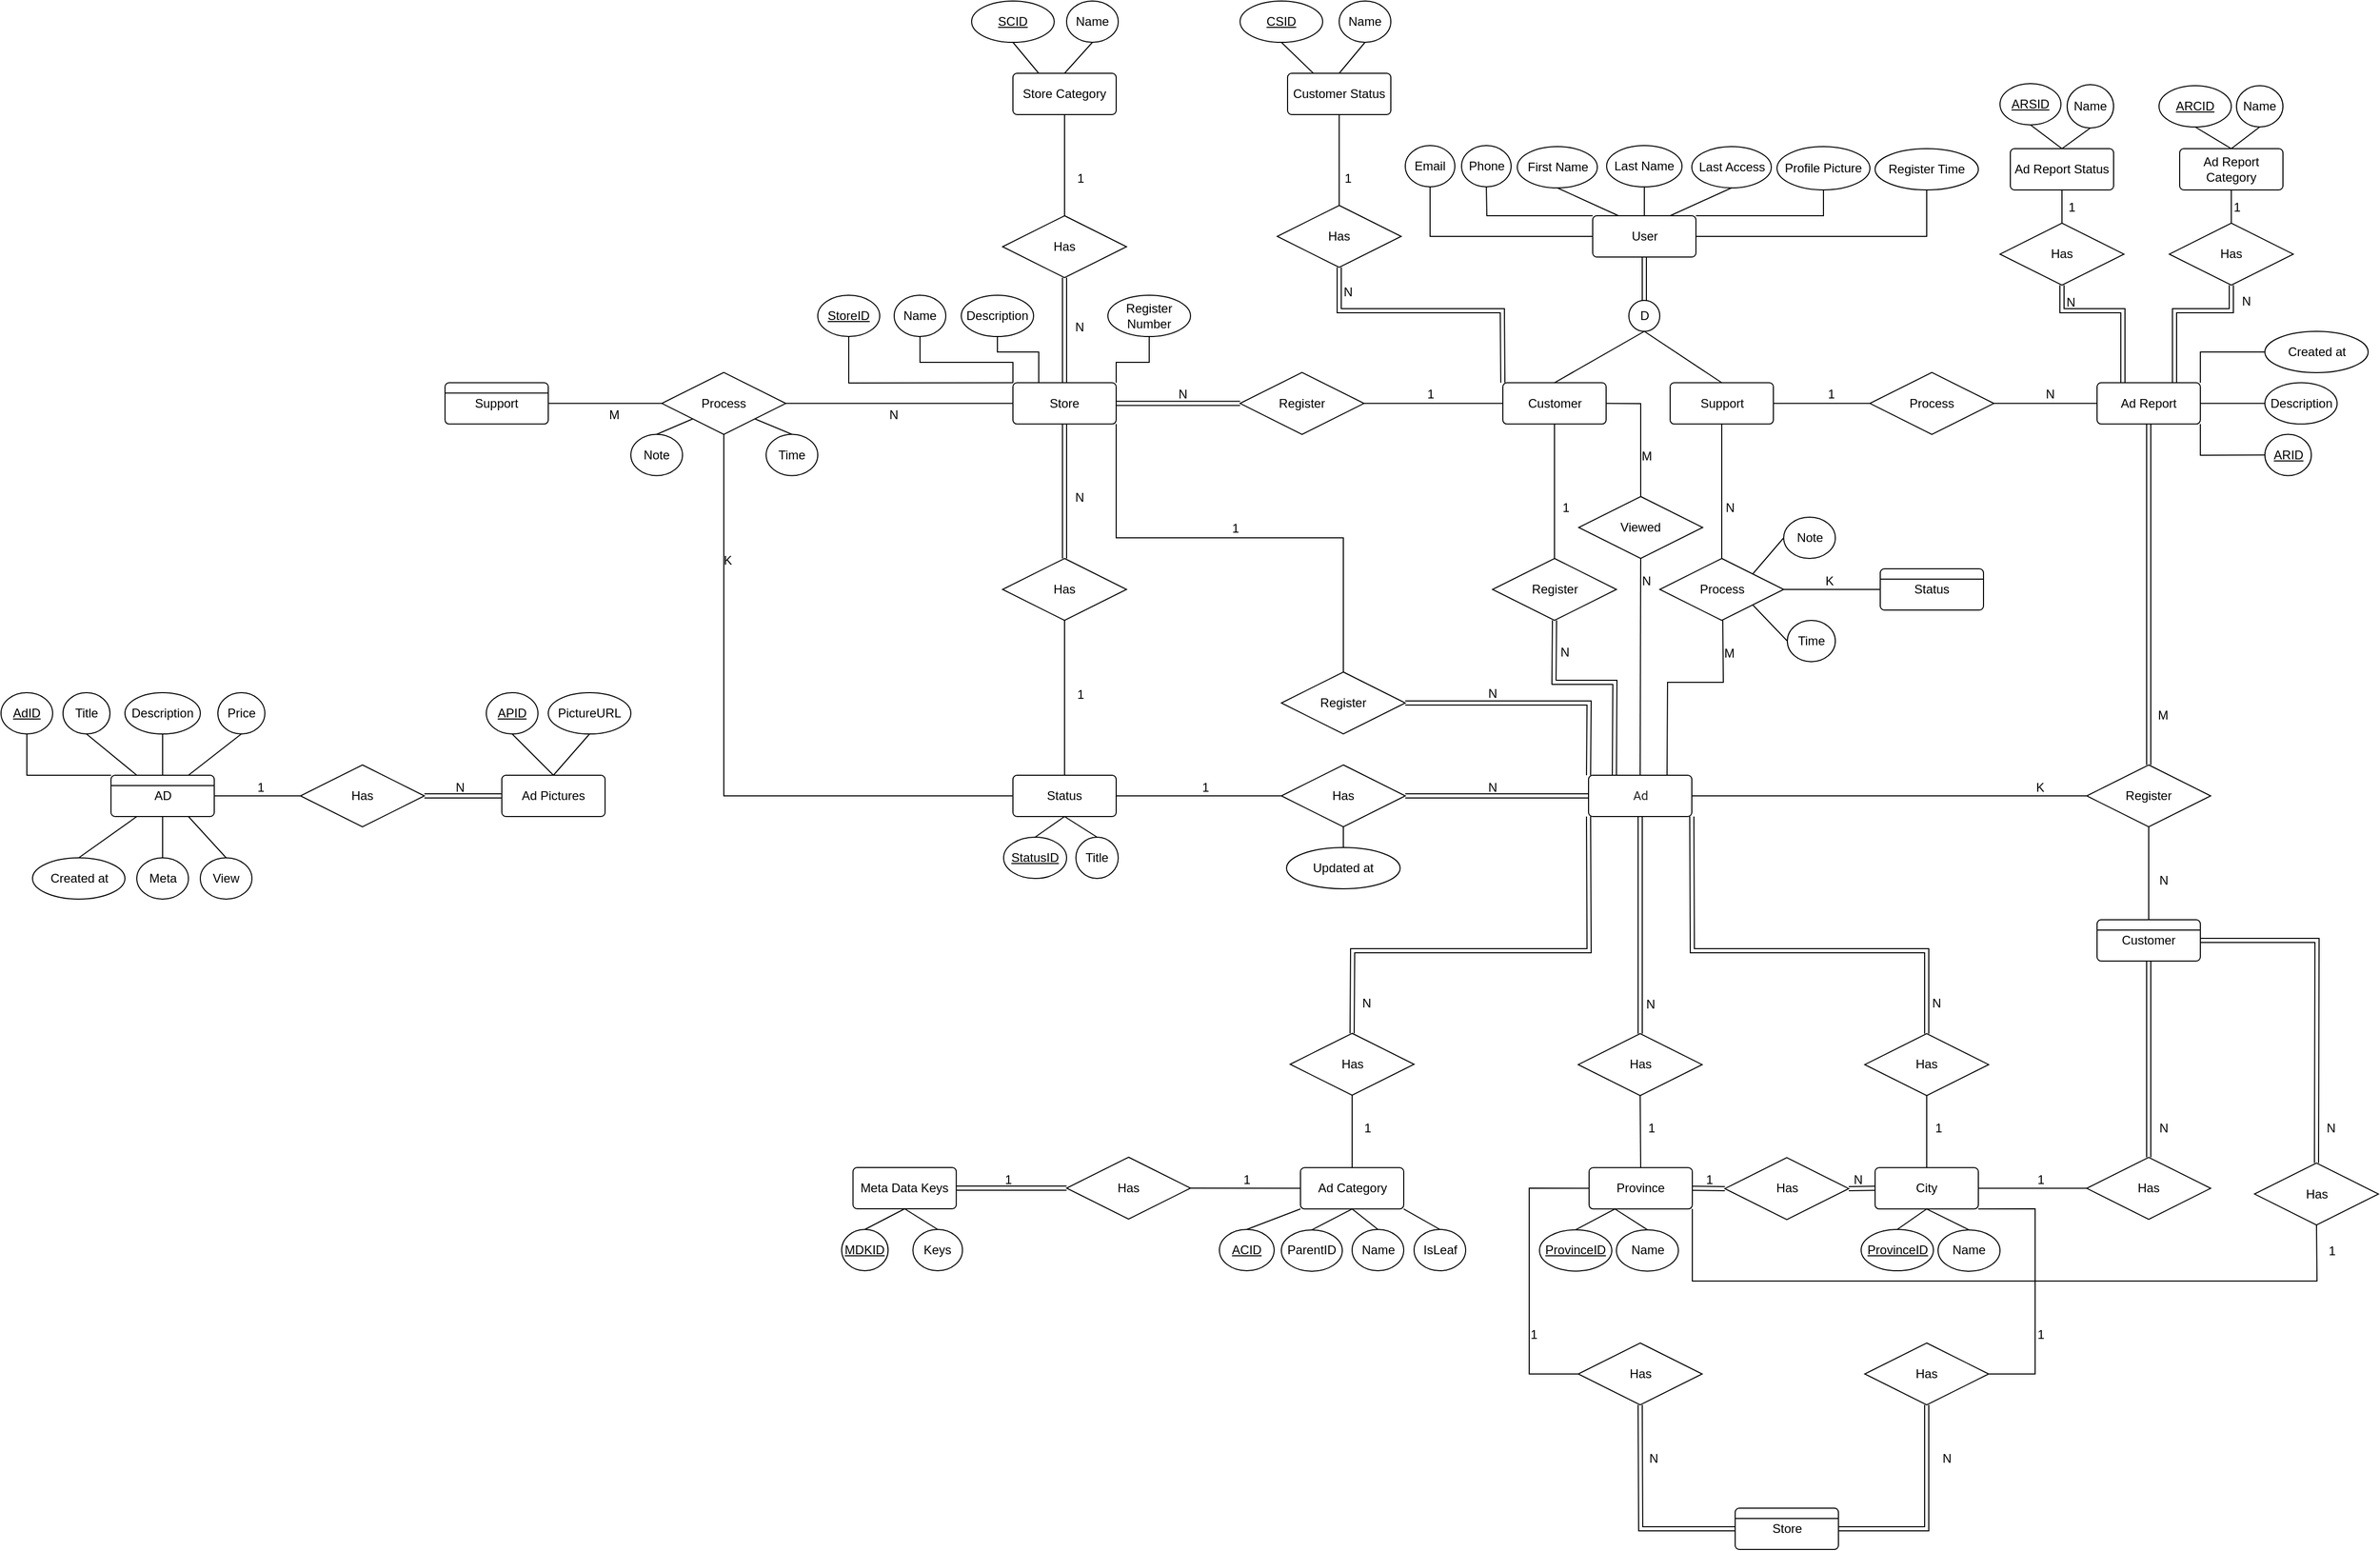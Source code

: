 <mxfile version="24.4.0" type="device">
  <diagram name="Page-1" id="hBKYx0gY65Gfhqx1dLIA">
    <mxGraphModel dx="2052" dy="262" grid="1" gridSize="10" guides="1" tooltips="1" connect="1" arrows="1" fold="1" page="1" pageScale="1" pageWidth="850" pageHeight="1100" math="0" shadow="0">
      <root>
        <mxCell id="0" />
        <mxCell id="1" parent="0" />
        <mxCell id="0CfdTzKVjlrWjt0-x5wx-15" value="User" style="rounded=1;arcSize=10;whiteSpace=wrap;html=1;align=center;" parent="1" vertex="1">
          <mxGeometry x="541.5" y="628" width="100" height="40" as="geometry" />
        </mxCell>
        <mxCell id="0CfdTzKVjlrWjt0-x5wx-17" value="Email" style="ellipse;whiteSpace=wrap;html=1;align=center;" parent="1" vertex="1">
          <mxGeometry x="360" y="560" width="48" height="40" as="geometry" />
        </mxCell>
        <mxCell id="0CfdTzKVjlrWjt0-x5wx-18" value="Phone" style="ellipse;whiteSpace=wrap;html=1;align=center;" parent="1" vertex="1">
          <mxGeometry x="414.5" y="560" width="48" height="40" as="geometry" />
        </mxCell>
        <mxCell id="0CfdTzKVjlrWjt0-x5wx-20" value="" style="endArrow=none;html=1;rounded=0;exitX=0;exitY=0;exitDx=0;exitDy=0;entryX=0.5;entryY=1;entryDx=0;entryDy=0;" parent="1" source="0CfdTzKVjlrWjt0-x5wx-15" target="0CfdTzKVjlrWjt0-x5wx-18" edge="1">
          <mxGeometry width="50" height="50" relative="1" as="geometry">
            <mxPoint x="615.5" y="620" as="sourcePoint" />
            <mxPoint x="665.5" y="570" as="targetPoint" />
            <Array as="points">
              <mxPoint x="439" y="628" />
            </Array>
          </mxGeometry>
        </mxCell>
        <mxCell id="0CfdTzKVjlrWjt0-x5wx-22" value="" style="endArrow=none;html=1;rounded=0;exitX=0.5;exitY=1;exitDx=0;exitDy=0;entryX=0;entryY=0.5;entryDx=0;entryDy=0;" parent="1" source="0CfdTzKVjlrWjt0-x5wx-17" target="0CfdTzKVjlrWjt0-x5wx-15" edge="1">
          <mxGeometry width="50" height="50" relative="1" as="geometry">
            <mxPoint x="615.5" y="620" as="sourcePoint" />
            <mxPoint x="565.5" y="630" as="targetPoint" />
            <Array as="points">
              <mxPoint x="384" y="648" />
            </Array>
          </mxGeometry>
        </mxCell>
        <mxCell id="0CfdTzKVjlrWjt0-x5wx-24" value="First Name" style="ellipse;whiteSpace=wrap;html=1;align=center;" parent="1" vertex="1">
          <mxGeometry x="468.5" y="561" width="77.5" height="40" as="geometry" />
        </mxCell>
        <mxCell id="0CfdTzKVjlrWjt0-x5wx-25" value="Last Name" style="ellipse;whiteSpace=wrap;html=1;align=center;" parent="1" vertex="1">
          <mxGeometry x="555" y="560" width="73" height="40" as="geometry" />
        </mxCell>
        <mxCell id="0CfdTzKVjlrWjt0-x5wx-26" value="" style="endArrow=none;html=1;rounded=0;entryX=0.5;entryY=1;entryDx=0;entryDy=0;exitX=0.5;exitY=0;exitDx=0;exitDy=0;" parent="1" source="0CfdTzKVjlrWjt0-x5wx-15" target="0CfdTzKVjlrWjt0-x5wx-25" edge="1">
          <mxGeometry width="50" height="50" relative="1" as="geometry">
            <mxPoint x="566.5" y="560" as="sourcePoint" />
            <mxPoint x="666" y="560" as="targetPoint" />
            <Array as="points" />
          </mxGeometry>
        </mxCell>
        <mxCell id="0CfdTzKVjlrWjt0-x5wx-27" value="" style="endArrow=none;html=1;rounded=0;entryX=0.5;entryY=1;entryDx=0;entryDy=0;exitX=0.25;exitY=0;exitDx=0;exitDy=0;" parent="1" source="0CfdTzKVjlrWjt0-x5wx-15" target="0CfdTzKVjlrWjt0-x5wx-24" edge="1">
          <mxGeometry width="50" height="50" relative="1" as="geometry">
            <mxPoint x="566.5" y="560" as="sourcePoint" />
            <mxPoint x="666" y="560" as="targetPoint" />
            <Array as="points" />
          </mxGeometry>
        </mxCell>
        <mxCell id="0CfdTzKVjlrWjt0-x5wx-31" value="Store" style="rounded=1;arcSize=10;whiteSpace=wrap;html=1;align=center;" parent="1" vertex="1">
          <mxGeometry x="-20" y="789.77" width="100" height="40" as="geometry" />
        </mxCell>
        <mxCell id="0CfdTzKVjlrWjt0-x5wx-33" value="Name" style="ellipse;whiteSpace=wrap;html=1;align=center;" parent="1" vertex="1">
          <mxGeometry x="-135" y="705" width="50" height="40" as="geometry" />
        </mxCell>
        <mxCell id="0CfdTzKVjlrWjt0-x5wx-35" value="Register Number" style="ellipse;whiteSpace=wrap;html=1;align=center;" parent="1" vertex="1">
          <mxGeometry x="72" y="705" width="80" height="40" as="geometry" />
        </mxCell>
        <mxCell id="0CfdTzKVjlrWjt0-x5wx-37" value="" style="endArrow=none;html=1;rounded=0;exitX=0.5;exitY=1;exitDx=0;exitDy=0;entryX=0;entryY=0;entryDx=0;entryDy=0;" parent="1" source="0CfdTzKVjlrWjt0-x5wx-33" target="0CfdTzKVjlrWjt0-x5wx-31" edge="1">
          <mxGeometry width="50" height="50" relative="1" as="geometry">
            <mxPoint x="171" y="811.77" as="sourcePoint" />
            <mxPoint x="221" y="761.77" as="targetPoint" />
            <Array as="points">
              <mxPoint x="-110" y="770" />
              <mxPoint x="-20" y="770" />
            </Array>
          </mxGeometry>
        </mxCell>
        <mxCell id="0CfdTzKVjlrWjt0-x5wx-39" value="" style="endArrow=none;html=1;rounded=0;exitX=1;exitY=0;exitDx=0;exitDy=0;entryX=0.5;entryY=1;entryDx=0;entryDy=0;" parent="1" source="0CfdTzKVjlrWjt0-x5wx-31" target="0CfdTzKVjlrWjt0-x5wx-35" edge="1">
          <mxGeometry width="50" height="50" relative="1" as="geometry">
            <mxPoint x="171" y="811.77" as="sourcePoint" />
            <mxPoint x="221" y="761.77" as="targetPoint" />
            <Array as="points">
              <mxPoint x="80" y="770" />
              <mxPoint x="112" y="770" />
            </Array>
          </mxGeometry>
        </mxCell>
        <mxCell id="0CfdTzKVjlrWjt0-x5wx-42" value="Register" style="shape=rhombus;perimeter=rhombusPerimeter;whiteSpace=wrap;html=1;align=center;" parent="1" vertex="1">
          <mxGeometry x="200" y="779.77" width="120" height="60" as="geometry" />
        </mxCell>
        <mxCell id="0CfdTzKVjlrWjt0-x5wx-49" value="&lt;div style=&quot;text-align: start;&quot;&gt;&lt;font face=&quot;Roboto, arial, sans-serif&quot; color=&quot;#252525&quot;&gt;&lt;span style=&quot;background-color: rgb(255, 255, 255);&quot;&gt;Ad&lt;/span&gt;&lt;/font&gt;&lt;/div&gt;" style="rounded=1;arcSize=10;whiteSpace=wrap;html=1;align=center;" parent="1" vertex="1">
          <mxGeometry x="537.5" y="1170" width="100" height="40" as="geometry" />
        </mxCell>
        <mxCell id="0CfdTzKVjlrWjt0-x5wx-50" value="Title" style="ellipse;whiteSpace=wrap;html=1;align=center;" parent="1" vertex="1">
          <mxGeometry x="-940" y="1090" width="45.5" height="40" as="geometry" />
        </mxCell>
        <mxCell id="0CfdTzKVjlrWjt0-x5wx-52" value="Description" style="ellipse;whiteSpace=wrap;html=1;align=center;" parent="1" vertex="1">
          <mxGeometry x="-880" y="1090" width="73" height="40" as="geometry" />
        </mxCell>
        <mxCell id="0CfdTzKVjlrWjt0-x5wx-53" value="Price" style="ellipse;whiteSpace=wrap;html=1;align=center;" parent="1" vertex="1">
          <mxGeometry x="-790" y="1090" width="45.5" height="40" as="geometry" />
        </mxCell>
        <mxCell id="0CfdTzKVjlrWjt0-x5wx-57" value="Created at" style="ellipse;whiteSpace=wrap;html=1;align=center;" parent="1" vertex="1">
          <mxGeometry x="-969.5" y="1250" width="89.5" height="40" as="geometry" />
        </mxCell>
        <mxCell id="0CfdTzKVjlrWjt0-x5wx-67" value="Register" style="shape=rhombus;perimeter=rhombusPerimeter;whiteSpace=wrap;html=1;align=center;" parent="1" vertex="1">
          <mxGeometry x="444.5" y="960" width="120" height="60" as="geometry" />
        </mxCell>
        <mxCell id="0CfdTzKVjlrWjt0-x5wx-70" value="" style="endArrow=none;html=1;rounded=0;exitX=0.5;exitY=1;exitDx=0;exitDy=0;entryX=0.5;entryY=0;entryDx=0;entryDy=0;" parent="1" source="0CfdTzKVjlrWjt0-x5wx-74" target="0CfdTzKVjlrWjt0-x5wx-67" edge="1">
          <mxGeometry relative="1" as="geometry">
            <mxPoint x="790" y="680" as="sourcePoint" />
            <mxPoint x="380" y="1000" as="targetPoint" />
          </mxGeometry>
        </mxCell>
        <mxCell id="0CfdTzKVjlrWjt0-x5wx-71" value="1" style="resizable=0;html=1;whiteSpace=wrap;align=right;verticalAlign=bottom;" parent="0CfdTzKVjlrWjt0-x5wx-70" connectable="0" vertex="1">
          <mxGeometry x="1" relative="1" as="geometry">
            <mxPoint x="16" y="-40" as="offset" />
          </mxGeometry>
        </mxCell>
        <mxCell id="0CfdTzKVjlrWjt0-x5wx-74" value="Customer" style="rounded=1;arcSize=10;whiteSpace=wrap;html=1;align=center;" parent="1" vertex="1">
          <mxGeometry x="454.5" y="789.77" width="100" height="40" as="geometry" />
        </mxCell>
        <mxCell id="0CfdTzKVjlrWjt0-x5wx-75" value="Support" style="rounded=1;arcSize=10;whiteSpace=wrap;html=1;align=center;" parent="1" vertex="1">
          <mxGeometry x="616.5" y="789.77" width="100" height="40" as="geometry" />
        </mxCell>
        <mxCell id="0CfdTzKVjlrWjt0-x5wx-82" value="" style="shape=link;html=1;rounded=0;entryX=0.5;entryY=1;entryDx=0;entryDy=0;exitX=0.5;exitY=0;exitDx=0;exitDy=0;" parent="1" source="0CfdTzKVjlrWjt0-x5wx-85" target="0CfdTzKVjlrWjt0-x5wx-15" edge="1">
          <mxGeometry width="100" relative="1" as="geometry">
            <mxPoint x="630" y="730" as="sourcePoint" />
            <mxPoint x="520" y="760" as="targetPoint" />
          </mxGeometry>
        </mxCell>
        <mxCell id="0CfdTzKVjlrWjt0-x5wx-83" value="" style="endArrow=none;html=1;rounded=0;exitX=0.5;exitY=0;exitDx=0;exitDy=0;entryX=0.5;entryY=1;entryDx=0;entryDy=0;" parent="1" source="0CfdTzKVjlrWjt0-x5wx-74" target="0CfdTzKVjlrWjt0-x5wx-85" edge="1">
          <mxGeometry width="50" height="50" relative="1" as="geometry">
            <mxPoint x="440" y="739.77" as="sourcePoint" />
            <mxPoint x="570" y="759.77" as="targetPoint" />
          </mxGeometry>
        </mxCell>
        <mxCell id="0CfdTzKVjlrWjt0-x5wx-84" value="" style="endArrow=none;html=1;rounded=0;exitX=0.5;exitY=0;exitDx=0;exitDy=0;entryX=0.5;entryY=1;entryDx=0;entryDy=0;" parent="1" source="0CfdTzKVjlrWjt0-x5wx-75" target="0CfdTzKVjlrWjt0-x5wx-85" edge="1">
          <mxGeometry width="50" height="50" relative="1" as="geometry">
            <mxPoint x="440" y="739.77" as="sourcePoint" />
            <mxPoint x="640" y="719.77" as="targetPoint" />
          </mxGeometry>
        </mxCell>
        <mxCell id="0CfdTzKVjlrWjt0-x5wx-85" value="D" style="ellipse;whiteSpace=wrap;html=1;aspect=fixed;" parent="1" vertex="1">
          <mxGeometry x="576.5" y="710" width="30" height="30" as="geometry" />
        </mxCell>
        <mxCell id="0CfdTzKVjlrWjt0-x5wx-88" value="Process" style="shape=rhombus;perimeter=rhombusPerimeter;whiteSpace=wrap;html=1;align=center;" parent="1" vertex="1">
          <mxGeometry x="606.5" y="960" width="120" height="60" as="geometry" />
        </mxCell>
        <mxCell id="0CfdTzKVjlrWjt0-x5wx-96" value="View" style="ellipse;whiteSpace=wrap;html=1;align=center;" parent="1" vertex="1">
          <mxGeometry x="-807" y="1250" width="50" height="40" as="geometry" />
        </mxCell>
        <mxCell id="0CfdTzKVjlrWjt0-x5wx-100" value="" style="endArrow=none;html=1;rounded=0;exitX=0.5;exitY=1;exitDx=0;exitDy=0;entryX=0.5;entryY=0;entryDx=0;entryDy=0;" parent="1" source="0CfdTzKVjlrWjt0-x5wx-75" target="0CfdTzKVjlrWjt0-x5wx-88" edge="1">
          <mxGeometry relative="1" as="geometry">
            <mxPoint x="650" y="800" as="sourcePoint" />
            <mxPoint x="810" y="800" as="targetPoint" />
          </mxGeometry>
        </mxCell>
        <mxCell id="0CfdTzKVjlrWjt0-x5wx-101" value="N" style="resizable=0;html=1;whiteSpace=wrap;align=right;verticalAlign=bottom;" parent="0CfdTzKVjlrWjt0-x5wx-100" connectable="0" vertex="1">
          <mxGeometry x="1" relative="1" as="geometry">
            <mxPoint x="14" y="-40" as="offset" />
          </mxGeometry>
        </mxCell>
        <mxCell id="0CfdTzKVjlrWjt0-x5wx-106" value="Description" style="ellipse;whiteSpace=wrap;html=1;align=center;" parent="1" vertex="1">
          <mxGeometry x="1192.5" y="789.77" width="70" height="40" as="geometry" />
        </mxCell>
        <mxCell id="0CfdTzKVjlrWjt0-x5wx-109" value="" style="endArrow=none;html=1;rounded=0;exitX=0;exitY=0.5;exitDx=0;exitDy=0;entryX=1;entryY=0.5;entryDx=0;entryDy=0;" parent="1" source="0CfdTzKVjlrWjt0-x5wx-106" target="QIARWO1vvbc_UHseHaY3-54" edge="1">
          <mxGeometry width="50" height="50" relative="1" as="geometry">
            <mxPoint x="1490" y="749.77" as="sourcePoint" />
            <mxPoint x="1540" y="699.77" as="targetPoint" />
          </mxGeometry>
        </mxCell>
        <mxCell id="QIARWO1vvbc_UHseHaY3-14" value="" style="endArrow=none;html=1;rounded=0;exitX=0.75;exitY=0;exitDx=0;exitDy=0;entryX=0.5;entryY=1;entryDx=0;entryDy=0;" parent="1" edge="1">
          <mxGeometry relative="1" as="geometry">
            <mxPoint x="613.5" y="1170" as="sourcePoint" />
            <mxPoint x="667.5" y="1020" as="targetPoint" />
            <Array as="points">
              <mxPoint x="614" y="1080" />
              <mxPoint x="668" y="1080" />
            </Array>
          </mxGeometry>
        </mxCell>
        <mxCell id="QIARWO1vvbc_UHseHaY3-15" value="M" style="resizable=0;html=1;whiteSpace=wrap;align=right;verticalAlign=bottom;" parent="QIARWO1vvbc_UHseHaY3-14" connectable="0" vertex="1">
          <mxGeometry x="1" relative="1" as="geometry">
            <mxPoint x="13" y="40" as="offset" />
          </mxGeometry>
        </mxCell>
        <mxCell id="QIARWO1vvbc_UHseHaY3-25" value="" style="endArrow=none;html=1;rounded=0;entryX=0;entryY=0.5;entryDx=0;entryDy=0;exitX=1;exitY=0.5;exitDx=0;exitDy=0;" parent="1" source="0CfdTzKVjlrWjt0-x5wx-42" target="0CfdTzKVjlrWjt0-x5wx-74" edge="1">
          <mxGeometry relative="1" as="geometry">
            <mxPoint x="310" y="810" as="sourcePoint" />
            <mxPoint x="470" y="810" as="targetPoint" />
          </mxGeometry>
        </mxCell>
        <mxCell id="QIARWO1vvbc_UHseHaY3-26" value="1" style="resizable=0;html=1;whiteSpace=wrap;align=right;verticalAlign=bottom;" parent="QIARWO1vvbc_UHseHaY3-25" connectable="0" vertex="1">
          <mxGeometry x="1" relative="1" as="geometry">
            <mxPoint x="-65" as="offset" />
          </mxGeometry>
        </mxCell>
        <mxCell id="QIARWO1vvbc_UHseHaY3-27" value="" style="shape=link;html=1;rounded=0;exitX=1;exitY=0.5;exitDx=0;exitDy=0;entryX=0;entryY=0.5;entryDx=0;entryDy=0;" parent="1" source="0CfdTzKVjlrWjt0-x5wx-31" target="0CfdTzKVjlrWjt0-x5wx-42" edge="1">
          <mxGeometry relative="1" as="geometry">
            <mxPoint x="310" y="810" as="sourcePoint" />
            <mxPoint x="470" y="810" as="targetPoint" />
          </mxGeometry>
        </mxCell>
        <mxCell id="QIARWO1vvbc_UHseHaY3-28" value="N" style="resizable=0;html=1;whiteSpace=wrap;align=right;verticalAlign=bottom;" parent="QIARWO1vvbc_UHseHaY3-27" connectable="0" vertex="1">
          <mxGeometry x="1" relative="1" as="geometry">
            <mxPoint x="-50" as="offset" />
          </mxGeometry>
        </mxCell>
        <mxCell id="QIARWO1vvbc_UHseHaY3-38" value="Support" style="rounded=1;arcSize=10;whiteSpace=wrap;html=1;align=center;" parent="1" vertex="1">
          <mxGeometry x="-570" y="789.77" width="100" height="40" as="geometry" />
        </mxCell>
        <mxCell id="QIARWO1vvbc_UHseHaY3-39" value="Process" style="shape=rhombus;perimeter=rhombusPerimeter;whiteSpace=wrap;html=1;align=center;" parent="1" vertex="1">
          <mxGeometry x="-360" y="779.77" width="120" height="60" as="geometry" />
        </mxCell>
        <mxCell id="QIARWO1vvbc_UHseHaY3-42" value="" style="endArrow=none;html=1;rounded=0;exitX=1;exitY=0.5;exitDx=0;exitDy=0;entryX=0;entryY=0.5;entryDx=0;entryDy=0;" parent="1" source="QIARWO1vvbc_UHseHaY3-38" target="QIARWO1vvbc_UHseHaY3-39" edge="1">
          <mxGeometry relative="1" as="geometry">
            <mxPoint x="30" y="870" as="sourcePoint" />
            <mxPoint x="190" y="870" as="targetPoint" />
          </mxGeometry>
        </mxCell>
        <mxCell id="QIARWO1vvbc_UHseHaY3-43" value="M" style="resizable=0;html=1;whiteSpace=wrap;align=right;verticalAlign=bottom;" parent="QIARWO1vvbc_UHseHaY3-42" connectable="0" vertex="1">
          <mxGeometry x="1" relative="1" as="geometry">
            <mxPoint x="-40" y="20" as="offset" />
          </mxGeometry>
        </mxCell>
        <mxCell id="QIARWO1vvbc_UHseHaY3-48" value="" style="shape=link;html=1;rounded=0;exitX=0.5;exitY=1;exitDx=0;exitDy=0;entryX=0.25;entryY=0;entryDx=0;entryDy=0;" parent="1" source="0CfdTzKVjlrWjt0-x5wx-67" target="0CfdTzKVjlrWjt0-x5wx-49" edge="1">
          <mxGeometry relative="1" as="geometry">
            <mxPoint x="310" y="1000" as="sourcePoint" />
            <mxPoint x="470" y="1000" as="targetPoint" />
            <Array as="points">
              <mxPoint x="504" y="1080" />
              <mxPoint x="563" y="1080" />
            </Array>
          </mxGeometry>
        </mxCell>
        <mxCell id="QIARWO1vvbc_UHseHaY3-49" value="N" style="resizable=0;html=1;whiteSpace=wrap;align=right;verticalAlign=bottom;" parent="QIARWO1vvbc_UHseHaY3-48" connectable="0" vertex="1">
          <mxGeometry x="1" relative="1" as="geometry">
            <mxPoint x="-42" y="-110" as="offset" />
          </mxGeometry>
        </mxCell>
        <mxCell id="QIARWO1vvbc_UHseHaY3-54" value="Ad Report" style="rounded=1;arcSize=10;whiteSpace=wrap;html=1;align=center;" parent="1" vertex="1">
          <mxGeometry x="1030" y="789.77" width="100" height="40" as="geometry" />
        </mxCell>
        <mxCell id="QIARWO1vvbc_UHseHaY3-56" value="Register" style="shape=rhombus;perimeter=rhombusPerimeter;whiteSpace=wrap;html=1;align=center;" parent="1" vertex="1">
          <mxGeometry x="240" y="1070" width="120" height="60" as="geometry" />
        </mxCell>
        <mxCell id="8Y0XfkwklUIzWa_7E_HV-10" value="" style="endArrow=none;html=1;rounded=0;entryX=0.5;entryY=0;entryDx=0;entryDy=0;exitX=1;exitY=1;exitDx=0;exitDy=0;" parent="1" source="0CfdTzKVjlrWjt0-x5wx-31" target="QIARWO1vvbc_UHseHaY3-56" edge="1">
          <mxGeometry relative="1" as="geometry">
            <mxPoint x="100" y="840" as="sourcePoint" />
            <mxPoint x="400" y="990" as="targetPoint" />
            <Array as="points">
              <mxPoint x="80" y="940" />
              <mxPoint x="300" y="940" />
            </Array>
          </mxGeometry>
        </mxCell>
        <mxCell id="8Y0XfkwklUIzWa_7E_HV-11" value="1" style="resizable=0;html=1;whiteSpace=wrap;align=right;verticalAlign=bottom;" parent="8Y0XfkwklUIzWa_7E_HV-10" connectable="0" vertex="1">
          <mxGeometry x="1" relative="1" as="geometry">
            <mxPoint x="-100" y="-130" as="offset" />
          </mxGeometry>
        </mxCell>
        <mxCell id="8Y0XfkwklUIzWa_7E_HV-12" value="" style="shape=link;html=1;rounded=0;exitX=1;exitY=0.5;exitDx=0;exitDy=0;entryX=0;entryY=0;entryDx=0;entryDy=0;" parent="1" source="QIARWO1vvbc_UHseHaY3-56" target="0CfdTzKVjlrWjt0-x5wx-49" edge="1">
          <mxGeometry relative="1" as="geometry">
            <mxPoint x="240" y="990" as="sourcePoint" />
            <mxPoint x="400" y="990" as="targetPoint" />
            <Array as="points">
              <mxPoint x="450" y="1100" />
              <mxPoint x="538" y="1100" />
            </Array>
          </mxGeometry>
        </mxCell>
        <mxCell id="8Y0XfkwklUIzWa_7E_HV-13" value="N" style="resizable=0;html=1;whiteSpace=wrap;align=right;verticalAlign=bottom;" parent="8Y0XfkwklUIzWa_7E_HV-12" connectable="0" vertex="1">
          <mxGeometry x="1" relative="1" as="geometry">
            <mxPoint x="-87" y="-70" as="offset" />
          </mxGeometry>
        </mxCell>
        <mxCell id="8Y0XfkwklUIzWa_7E_HV-20" value="Has" style="shape=rhombus;perimeter=rhombusPerimeter;whiteSpace=wrap;html=1;align=center;" parent="1" vertex="1">
          <mxGeometry x="248.5" y="1420" width="120" height="60" as="geometry" />
        </mxCell>
        <mxCell id="8Y0XfkwklUIzWa_7E_HV-27" value="Process" style="shape=rhombus;perimeter=rhombusPerimeter;whiteSpace=wrap;html=1;align=center;" parent="1" vertex="1">
          <mxGeometry x="810" y="779.77" width="120" height="60" as="geometry" />
        </mxCell>
        <mxCell id="8Y0XfkwklUIzWa_7E_HV-28" value="" style="endArrow=none;html=1;rounded=0;exitX=1;exitY=0.5;exitDx=0;exitDy=0;entryX=0;entryY=0.5;entryDx=0;entryDy=0;" parent="1" source="0CfdTzKVjlrWjt0-x5wx-75" target="8Y0XfkwklUIzWa_7E_HV-27" edge="1">
          <mxGeometry relative="1" as="geometry">
            <mxPoint x="680" y="940" as="sourcePoint" />
            <mxPoint x="840" y="940" as="targetPoint" />
          </mxGeometry>
        </mxCell>
        <mxCell id="8Y0XfkwklUIzWa_7E_HV-29" value="1" style="resizable=0;html=1;whiteSpace=wrap;align=right;verticalAlign=bottom;" parent="8Y0XfkwklUIzWa_7E_HV-28" connectable="0" vertex="1">
          <mxGeometry x="1" relative="1" as="geometry">
            <mxPoint x="-33" as="offset" />
          </mxGeometry>
        </mxCell>
        <mxCell id="8Y0XfkwklUIzWa_7E_HV-30" value="" style="endArrow=none;html=1;rounded=0;exitX=1;exitY=0.5;exitDx=0;exitDy=0;entryX=0;entryY=0.5;entryDx=0;entryDy=0;" parent="1" source="8Y0XfkwklUIzWa_7E_HV-27" target="QIARWO1vvbc_UHseHaY3-54" edge="1">
          <mxGeometry relative="1" as="geometry">
            <mxPoint x="680" y="940" as="sourcePoint" />
            <mxPoint x="840" y="940" as="targetPoint" />
          </mxGeometry>
        </mxCell>
        <mxCell id="8Y0XfkwklUIzWa_7E_HV-31" value="N" style="resizable=0;html=1;whiteSpace=wrap;align=right;verticalAlign=bottom;" parent="8Y0XfkwklUIzWa_7E_HV-30" connectable="0" vertex="1">
          <mxGeometry x="1" relative="1" as="geometry">
            <mxPoint x="-40" as="offset" />
          </mxGeometry>
        </mxCell>
        <mxCell id="8Y0XfkwklUIzWa_7E_HV-32" value="Register" style="shape=rhombus;perimeter=rhombusPerimeter;whiteSpace=wrap;html=1;align=center;" parent="1" vertex="1">
          <mxGeometry x="1020" y="1160" width="120" height="60" as="geometry" />
        </mxCell>
        <mxCell id="8Y0XfkwklUIzWa_7E_HV-35" value="" style="shape=link;html=1;rounded=0;entryX=0.5;entryY=1;entryDx=0;entryDy=0;exitX=0.5;exitY=0;exitDx=0;exitDy=0;" parent="1" source="8Y0XfkwklUIzWa_7E_HV-32" target="QIARWO1vvbc_UHseHaY3-54" edge="1">
          <mxGeometry relative="1" as="geometry">
            <mxPoint x="650" y="930" as="sourcePoint" />
            <mxPoint x="810" y="930" as="targetPoint" />
          </mxGeometry>
        </mxCell>
        <mxCell id="8Y0XfkwklUIzWa_7E_HV-36" value="M" style="resizable=0;html=1;whiteSpace=wrap;align=right;verticalAlign=bottom;" parent="8Y0XfkwklUIzWa_7E_HV-35" connectable="0" vertex="1">
          <mxGeometry x="1" relative="1" as="geometry">
            <mxPoint x="20" y="290" as="offset" />
          </mxGeometry>
        </mxCell>
        <mxCell id="8Y0XfkwklUIzWa_7E_HV-40" value="Created at" style="ellipse;whiteSpace=wrap;html=1;align=center;" parent="1" vertex="1">
          <mxGeometry x="1192.5" y="740" width="100" height="40" as="geometry" />
        </mxCell>
        <mxCell id="8Y0XfkwklUIzWa_7E_HV-42" value="Status" style="rounded=1;arcSize=10;whiteSpace=wrap;html=1;align=center;" parent="1" vertex="1">
          <mxGeometry x="-20" y="1170" width="100" height="40" as="geometry" />
        </mxCell>
        <mxCell id="8Y0XfkwklUIzWa_7E_HV-45" value="StatusID" style="ellipse;whiteSpace=wrap;html=1;align=center;fontStyle=4;" parent="1" vertex="1">
          <mxGeometry x="-29" y="1230" width="61" height="40" as="geometry" />
        </mxCell>
        <mxCell id="8Y0XfkwklUIzWa_7E_HV-47" value="Updated at" style="ellipse;whiteSpace=wrap;html=1;align=center;" parent="1" vertex="1">
          <mxGeometry x="245" y="1240" width="110" height="40" as="geometry" />
        </mxCell>
        <mxCell id="8Y0XfkwklUIzWa_7E_HV-48" value="Title" style="ellipse;whiteSpace=wrap;html=1;align=center;" parent="1" vertex="1">
          <mxGeometry x="41" y="1230" width="41" height="40" as="geometry" />
        </mxCell>
        <mxCell id="8Y0XfkwklUIzWa_7E_HV-49" value="Has" style="shape=rhombus;perimeter=rhombusPerimeter;whiteSpace=wrap;html=1;align=center;" parent="1" vertex="1">
          <mxGeometry x="240" y="1160" width="120" height="60" as="geometry" />
        </mxCell>
        <mxCell id="8Y0XfkwklUIzWa_7E_HV-50" value="" style="shape=link;html=1;rounded=0;entryX=0;entryY=0.5;entryDx=0;entryDy=0;exitX=1;exitY=0.5;exitDx=0;exitDy=0;" parent="1" source="8Y0XfkwklUIzWa_7E_HV-49" target="0CfdTzKVjlrWjt0-x5wx-49" edge="1">
          <mxGeometry relative="1" as="geometry">
            <mxPoint x="390" y="1020" as="sourcePoint" />
            <mxPoint x="550" y="1020" as="targetPoint" />
          </mxGeometry>
        </mxCell>
        <mxCell id="8Y0XfkwklUIzWa_7E_HV-51" value="N" style="resizable=0;html=1;whiteSpace=wrap;align=right;verticalAlign=bottom;" parent="8Y0XfkwklUIzWa_7E_HV-50" connectable="0" vertex="1">
          <mxGeometry x="1" relative="1" as="geometry">
            <mxPoint x="-87" as="offset" />
          </mxGeometry>
        </mxCell>
        <mxCell id="MZ66G47-zIH7tZrroCR9-13" value="Meta" style="ellipse;whiteSpace=wrap;html=1;align=center;" parent="1" vertex="1">
          <mxGeometry x="-868.5" y="1250" width="50" height="40" as="geometry" />
        </mxCell>
        <mxCell id="MZ66G47-zIH7tZrroCR9-19" value="" style="endArrow=none;html=1;rounded=0;exitX=1;exitY=0.5;exitDx=0;exitDy=0;entryX=0;entryY=0.5;entryDx=0;entryDy=0;" parent="1" source="0CfdTzKVjlrWjt0-x5wx-49" target="8Y0XfkwklUIzWa_7E_HV-32" edge="1">
          <mxGeometry relative="1" as="geometry">
            <mxPoint x="670" y="980" as="sourcePoint" />
            <mxPoint x="830" y="980" as="targetPoint" />
            <Array as="points" />
          </mxGeometry>
        </mxCell>
        <mxCell id="MZ66G47-zIH7tZrroCR9-20" value="K" style="resizable=0;html=1;whiteSpace=wrap;align=right;verticalAlign=bottom;" parent="MZ66G47-zIH7tZrroCR9-19" connectable="0" vertex="1">
          <mxGeometry x="1" relative="1" as="geometry">
            <mxPoint x="-40" as="offset" />
          </mxGeometry>
        </mxCell>
        <mxCell id="MZ66G47-zIH7tZrroCR9-21" value="Description" style="ellipse;whiteSpace=wrap;html=1;align=center;" parent="1" vertex="1">
          <mxGeometry x="-70" y="705" width="70" height="40" as="geometry" />
        </mxCell>
        <mxCell id="MZ66G47-zIH7tZrroCR9-22" value="" style="endArrow=none;html=1;rounded=0;exitX=0.5;exitY=1;exitDx=0;exitDy=0;entryX=0.25;entryY=0;entryDx=0;entryDy=0;" parent="1" source="MZ66G47-zIH7tZrroCR9-21" target="0CfdTzKVjlrWjt0-x5wx-31" edge="1">
          <mxGeometry relative="1" as="geometry">
            <mxPoint x="-20" y="820" as="sourcePoint" />
            <mxPoint x="30" y="790" as="targetPoint" />
            <Array as="points">
              <mxPoint x="-35" y="760" />
              <mxPoint x="5" y="760" />
            </Array>
          </mxGeometry>
        </mxCell>
        <mxCell id="MZ66G47-zIH7tZrroCR9-23" value="Has" style="shape=rhombus;perimeter=rhombusPerimeter;whiteSpace=wrap;html=1;align=center;" parent="1" vertex="1">
          <mxGeometry x="-30" y="960" width="120" height="60" as="geometry" />
        </mxCell>
        <mxCell id="MZ66G47-zIH7tZrroCR9-24" value="" style="endArrow=none;html=1;rounded=0;exitX=0.5;exitY=1;exitDx=0;exitDy=0;entryX=0.5;entryY=0;entryDx=0;entryDy=0;" parent="1" source="8Y0XfkwklUIzWa_7E_HV-49" target="8Y0XfkwklUIzWa_7E_HV-47" edge="1">
          <mxGeometry relative="1" as="geometry">
            <mxPoint x="450" y="1240" as="sourcePoint" />
            <mxPoint x="610" y="1240" as="targetPoint" />
          </mxGeometry>
        </mxCell>
        <mxCell id="MZ66G47-zIH7tZrroCR9-25" value="" style="shape=link;html=1;rounded=0;entryX=0.5;entryY=0;entryDx=0;entryDy=0;" parent="1" source="0CfdTzKVjlrWjt0-x5wx-31" target="MZ66G47-zIH7tZrroCR9-23" edge="1">
          <mxGeometry relative="1" as="geometry">
            <mxPoint x="80" y="1090" as="sourcePoint" />
            <mxPoint x="240" y="1090" as="targetPoint" />
          </mxGeometry>
        </mxCell>
        <mxCell id="MZ66G47-zIH7tZrroCR9-26" value="N" style="resizable=0;html=1;whiteSpace=wrap;align=right;verticalAlign=bottom;" parent="MZ66G47-zIH7tZrroCR9-25" connectable="0" vertex="1">
          <mxGeometry x="1" relative="1" as="geometry">
            <mxPoint x="20" y="-50" as="offset" />
          </mxGeometry>
        </mxCell>
        <mxCell id="MZ66G47-zIH7tZrroCR9-29" value="" style="endArrow=none;html=1;rounded=0;exitX=0.5;exitY=0;exitDx=0;exitDy=0;entryX=0.5;entryY=1;entryDx=0;entryDy=0;" parent="1" source="8Y0XfkwklUIzWa_7E_HV-48" target="8Y0XfkwklUIzWa_7E_HV-42" edge="1">
          <mxGeometry relative="1" as="geometry">
            <mxPoint x="80" y="1090" as="sourcePoint" />
            <mxPoint x="240" y="1090" as="targetPoint" />
          </mxGeometry>
        </mxCell>
        <mxCell id="MZ66G47-zIH7tZrroCR9-32" value="" style="endArrow=none;html=1;rounded=0;entryX=0.5;entryY=1;entryDx=0;entryDy=0;exitX=0.5;exitY=0;exitDx=0;exitDy=0;" parent="1" source="8Y0XfkwklUIzWa_7E_HV-45" target="8Y0XfkwklUIzWa_7E_HV-42" edge="1">
          <mxGeometry relative="1" as="geometry">
            <mxPoint x="80" y="1090" as="sourcePoint" />
            <mxPoint x="240" y="1090" as="targetPoint" />
          </mxGeometry>
        </mxCell>
        <mxCell id="MZ66G47-zIH7tZrroCR9-33" value="Last Access" style="ellipse;whiteSpace=wrap;html=1;align=center;" parent="1" vertex="1">
          <mxGeometry x="637.5" y="561" width="77" height="40" as="geometry" />
        </mxCell>
        <mxCell id="MZ66G47-zIH7tZrroCR9-34" value="" style="endArrow=none;html=1;rounded=0;exitX=0.5;exitY=1;exitDx=0;exitDy=0;entryX=0.75;entryY=0;entryDx=0;entryDy=0;" parent="1" source="MZ66G47-zIH7tZrroCR9-33" target="0CfdTzKVjlrWjt0-x5wx-15" edge="1">
          <mxGeometry relative="1" as="geometry">
            <mxPoint x="490" y="720" as="sourcePoint" />
            <mxPoint x="500" y="660" as="targetPoint" />
            <Array as="points" />
          </mxGeometry>
        </mxCell>
        <mxCell id="MZ66G47-zIH7tZrroCR9-35" value="Profile Picture" style="ellipse;whiteSpace=wrap;html=1;align=center;" parent="1" vertex="1">
          <mxGeometry x="720" y="561" width="90" height="42" as="geometry" />
        </mxCell>
        <mxCell id="MZ66G47-zIH7tZrroCR9-36" value="" style="endArrow=none;html=1;rounded=0;exitX=0.5;exitY=1;exitDx=0;exitDy=0;entryX=1;entryY=0;entryDx=0;entryDy=0;" parent="1" source="MZ66G47-zIH7tZrroCR9-35" target="0CfdTzKVjlrWjt0-x5wx-15" edge="1">
          <mxGeometry relative="1" as="geometry">
            <mxPoint x="440" y="630" as="sourcePoint" />
            <mxPoint x="590" y="630" as="targetPoint" />
            <Array as="points">
              <mxPoint x="765" y="628" />
            </Array>
          </mxGeometry>
        </mxCell>
        <mxCell id="MZ66G47-zIH7tZrroCR9-47" value="Ad Report Status" style="rounded=1;arcSize=10;whiteSpace=wrap;html=1;align=center;" parent="1" vertex="1">
          <mxGeometry x="946" y="563" width="100" height="40" as="geometry" />
        </mxCell>
        <mxCell id="MZ66G47-zIH7tZrroCR9-48" value="ARSID" style="ellipse;whiteSpace=wrap;html=1;align=center;fontStyle=4;" parent="1" vertex="1">
          <mxGeometry x="936" y="500" width="59" height="40" as="geometry" />
        </mxCell>
        <mxCell id="MZ66G47-zIH7tZrroCR9-49" value="Name" style="ellipse;whiteSpace=wrap;html=1;align=center;" parent="1" vertex="1">
          <mxGeometry x="1001" y="501" width="45" height="42" as="geometry" />
        </mxCell>
        <mxCell id="MZ66G47-zIH7tZrroCR9-50" value="" style="endArrow=none;html=1;rounded=0;exitX=0.5;exitY=1;exitDx=0;exitDy=0;entryX=0.5;entryY=0;entryDx=0;entryDy=0;" parent="1" source="MZ66G47-zIH7tZrroCR9-49" target="MZ66G47-zIH7tZrroCR9-47" edge="1">
          <mxGeometry relative="1" as="geometry">
            <mxPoint x="1015" y="490" as="sourcePoint" />
            <mxPoint x="946" y="580" as="targetPoint" />
          </mxGeometry>
        </mxCell>
        <mxCell id="MZ66G47-zIH7tZrroCR9-51" value="" style="endArrow=none;html=1;rounded=0;exitX=0.5;exitY=1;exitDx=0;exitDy=0;entryX=0.5;entryY=0;entryDx=0;entryDy=0;" parent="1" source="MZ66G47-zIH7tZrroCR9-48" target="MZ66G47-zIH7tZrroCR9-47" edge="1">
          <mxGeometry relative="1" as="geometry">
            <mxPoint x="1015" y="490" as="sourcePoint" />
            <mxPoint x="1025.5" y="560" as="targetPoint" />
          </mxGeometry>
        </mxCell>
        <mxCell id="MZ66G47-zIH7tZrroCR9-52" value="Has" style="shape=rhombus;perimeter=rhombusPerimeter;whiteSpace=wrap;html=1;align=center;" parent="1" vertex="1">
          <mxGeometry x="936" y="635.23" width="120" height="60" as="geometry" />
        </mxCell>
        <mxCell id="MZ66G47-zIH7tZrroCR9-55" value="" style="shape=link;html=1;rounded=0;entryX=0.5;entryY=1;entryDx=0;entryDy=0;exitX=0.25;exitY=0;exitDx=0;exitDy=0;" parent="1" source="QIARWO1vvbc_UHseHaY3-54" target="MZ66G47-zIH7tZrroCR9-52" edge="1">
          <mxGeometry relative="1" as="geometry">
            <mxPoint x="1130" y="720" as="sourcePoint" />
            <mxPoint x="1290" y="720" as="targetPoint" />
            <Array as="points">
              <mxPoint x="1055" y="720" />
              <mxPoint x="996" y="720" />
            </Array>
          </mxGeometry>
        </mxCell>
        <mxCell id="MZ66G47-zIH7tZrroCR9-56" value="N" style="resizable=0;html=1;whiteSpace=wrap;align=right;verticalAlign=bottom;" parent="MZ66G47-zIH7tZrroCR9-55" connectable="0" vertex="1">
          <mxGeometry x="1" relative="1" as="geometry">
            <mxPoint x="14" y="25" as="offset" />
          </mxGeometry>
        </mxCell>
        <mxCell id="MZ66G47-zIH7tZrroCR9-57" value="" style="endArrow=none;html=1;rounded=0;entryX=0;entryY=0.5;entryDx=0;entryDy=0;exitX=1;exitY=0;exitDx=0;exitDy=0;" parent="1" source="QIARWO1vvbc_UHseHaY3-54" target="8Y0XfkwklUIzWa_7E_HV-40" edge="1">
          <mxGeometry relative="1" as="geometry">
            <mxPoint x="980" y="740" as="sourcePoint" />
            <mxPoint x="1140" y="740" as="targetPoint" />
            <Array as="points">
              <mxPoint x="1130" y="760" />
            </Array>
          </mxGeometry>
        </mxCell>
        <mxCell id="MZ66G47-zIH7tZrroCR9-58" value="Ad Report Category" style="rounded=1;arcSize=10;whiteSpace=wrap;html=1;align=center;" parent="1" vertex="1">
          <mxGeometry x="1110" y="563" width="100" height="40" as="geometry" />
        </mxCell>
        <mxCell id="MZ66G47-zIH7tZrroCR9-59" value="ARCID" style="ellipse;whiteSpace=wrap;html=1;align=center;fontStyle=4;" parent="1" vertex="1">
          <mxGeometry x="1090" y="502" width="70" height="40" as="geometry" />
        </mxCell>
        <mxCell id="MZ66G47-zIH7tZrroCR9-60" value="Name" style="ellipse;whiteSpace=wrap;html=1;align=center;" parent="1" vertex="1">
          <mxGeometry x="1165" y="502" width="45" height="40" as="geometry" />
        </mxCell>
        <mxCell id="MZ66G47-zIH7tZrroCR9-61" value="" style="endArrow=none;html=1;rounded=0;exitX=0.5;exitY=1;exitDx=0;exitDy=0;entryX=0.5;entryY=0;entryDx=0;entryDy=0;" parent="1" source="MZ66G47-zIH7tZrroCR9-60" target="MZ66G47-zIH7tZrroCR9-58" edge="1">
          <mxGeometry relative="1" as="geometry">
            <mxPoint x="1329" y="432" as="sourcePoint" />
            <mxPoint x="1489" y="432" as="targetPoint" />
          </mxGeometry>
        </mxCell>
        <mxCell id="MZ66G47-zIH7tZrroCR9-62" value="" style="endArrow=none;html=1;rounded=0;exitX=0.5;exitY=1;exitDx=0;exitDy=0;entryX=0.5;entryY=0;entryDx=0;entryDy=0;" parent="1" source="MZ66G47-zIH7tZrroCR9-59" target="MZ66G47-zIH7tZrroCR9-58" edge="1">
          <mxGeometry relative="1" as="geometry">
            <mxPoint x="1329" y="432" as="sourcePoint" />
            <mxPoint x="1339.5" y="502" as="targetPoint" />
          </mxGeometry>
        </mxCell>
        <mxCell id="MZ66G47-zIH7tZrroCR9-63" value="Has" style="shape=rhombus;perimeter=rhombusPerimeter;whiteSpace=wrap;html=1;align=center;" parent="1" vertex="1">
          <mxGeometry x="1100" y="635.23" width="120" height="60" as="geometry" />
        </mxCell>
        <mxCell id="MZ66G47-zIH7tZrroCR9-69" value="Viewed" style="shape=rhombus;perimeter=rhombusPerimeter;whiteSpace=wrap;html=1;align=center;" parent="1" vertex="1">
          <mxGeometry x="528" y="900" width="120" height="60" as="geometry" />
        </mxCell>
        <mxCell id="MZ66G47-zIH7tZrroCR9-72" value="" style="endArrow=none;html=1;rounded=0;entryX=0.5;entryY=1;entryDx=0;entryDy=0;exitX=0.5;exitY=0;exitDx=0;exitDy=0;" parent="1" source="0CfdTzKVjlrWjt0-x5wx-49" target="MZ66G47-zIH7tZrroCR9-69" edge="1">
          <mxGeometry relative="1" as="geometry">
            <mxPoint x="750" y="950" as="sourcePoint" />
            <mxPoint x="910" y="950" as="targetPoint" />
          </mxGeometry>
        </mxCell>
        <mxCell id="MZ66G47-zIH7tZrroCR9-73" value="N" style="resizable=0;html=1;whiteSpace=wrap;align=right;verticalAlign=bottom;" parent="MZ66G47-zIH7tZrroCR9-72" connectable="0" vertex="1">
          <mxGeometry x="1" relative="1" as="geometry">
            <mxPoint x="12" y="30" as="offset" />
          </mxGeometry>
        </mxCell>
        <mxCell id="MZ66G47-zIH7tZrroCR9-76" value="Province" style="rounded=1;arcSize=10;whiteSpace=wrap;html=1;align=center;" parent="1" vertex="1">
          <mxGeometry x="538" y="1550.14" width="100" height="40" as="geometry" />
        </mxCell>
        <mxCell id="MZ66G47-zIH7tZrroCR9-77" value="City" style="rounded=1;arcSize=10;whiteSpace=wrap;html=1;align=center;" parent="1" vertex="1">
          <mxGeometry x="815" y="1550.14" width="100" height="40" as="geometry" />
        </mxCell>
        <mxCell id="MZ66G47-zIH7tZrroCR9-78" value="Has" style="shape=rhombus;perimeter=rhombusPerimeter;whiteSpace=wrap;html=1;align=center;" parent="1" vertex="1">
          <mxGeometry x="527.5" y="1420.34" width="120" height="60" as="geometry" />
        </mxCell>
        <mxCell id="MZ66G47-zIH7tZrroCR9-80" value="Store Category" style="rounded=1;arcSize=10;whiteSpace=wrap;html=1;align=center;" parent="1" vertex="1">
          <mxGeometry x="-20" y="490" width="100" height="40" as="geometry" />
        </mxCell>
        <mxCell id="MZ66G47-zIH7tZrroCR9-81" value="Name" style="ellipse;whiteSpace=wrap;html=1;align=center;" parent="1" vertex="1">
          <mxGeometry x="32" y="420" width="50" height="40" as="geometry" />
        </mxCell>
        <mxCell id="MZ66G47-zIH7tZrroCR9-84" value="SCID" style="ellipse;whiteSpace=wrap;html=1;align=center;fontStyle=4;" parent="1" vertex="1">
          <mxGeometry x="-60" y="420" width="80" height="40" as="geometry" />
        </mxCell>
        <mxCell id="MZ66G47-zIH7tZrroCR9-85" value="" style="endArrow=none;html=1;rounded=0;exitX=0.5;exitY=1;exitDx=0;exitDy=0;entryX=0.25;entryY=0;entryDx=0;entryDy=0;" parent="1" source="MZ66G47-zIH7tZrroCR9-84" target="MZ66G47-zIH7tZrroCR9-80" edge="1">
          <mxGeometry relative="1" as="geometry">
            <mxPoint x="-69" y="450" as="sourcePoint" />
            <mxPoint x="91" y="450" as="targetPoint" />
          </mxGeometry>
        </mxCell>
        <mxCell id="MZ66G47-zIH7tZrroCR9-89" value="Has" style="shape=rhombus;perimeter=rhombusPerimeter;whiteSpace=wrap;html=1;align=center;" parent="1" vertex="1">
          <mxGeometry x="-30" y="628" width="120" height="60" as="geometry" />
        </mxCell>
        <mxCell id="MZ66G47-zIH7tZrroCR9-90" value="Ad Category" style="rounded=1;arcSize=10;whiteSpace=wrap;html=1;align=center;" parent="1" vertex="1">
          <mxGeometry x="258.5" y="1550.14" width="100" height="40" as="geometry" />
        </mxCell>
        <mxCell id="MZ66G47-zIH7tZrroCR9-91" value="Name" style="ellipse;whiteSpace=wrap;html=1;align=center;" parent="1" vertex="1">
          <mxGeometry x="308.5" y="1610" width="50" height="40" as="geometry" />
        </mxCell>
        <mxCell id="MZ66G47-zIH7tZrroCR9-93" value="ParentID" style="ellipse;whiteSpace=wrap;html=1;align=center;" parent="1" vertex="1">
          <mxGeometry x="240" y="1610.48" width="59" height="40" as="geometry" />
        </mxCell>
        <mxCell id="MZ66G47-zIH7tZrroCR9-94" value="ACID" style="ellipse;whiteSpace=wrap;html=1;align=center;fontStyle=4;" parent="1" vertex="1">
          <mxGeometry x="180" y="1610" width="53" height="40" as="geometry" />
        </mxCell>
        <mxCell id="MZ66G47-zIH7tZrroCR9-95" value="" style="endArrow=none;html=1;rounded=0;exitX=0.5;exitY=0;exitDx=0;exitDy=0;entryX=0;entryY=1;entryDx=0;entryDy=0;" parent="1" source="MZ66G47-zIH7tZrroCR9-94" target="MZ66G47-zIH7tZrroCR9-90" edge="1">
          <mxGeometry relative="1" as="geometry">
            <mxPoint x="299" y="1510.14" as="sourcePoint" />
            <mxPoint x="459" y="1510.14" as="targetPoint" />
          </mxGeometry>
        </mxCell>
        <mxCell id="MZ66G47-zIH7tZrroCR9-96" value="" style="endArrow=none;html=1;rounded=0;exitX=0.5;exitY=0;exitDx=0;exitDy=0;entryX=0.5;entryY=1;entryDx=0;entryDy=0;" parent="1" source="MZ66G47-zIH7tZrroCR9-93" target="MZ66G47-zIH7tZrroCR9-90" edge="1">
          <mxGeometry relative="1" as="geometry">
            <mxPoint x="299" y="1510.14" as="sourcePoint" />
            <mxPoint x="459" y="1510.14" as="targetPoint" />
          </mxGeometry>
        </mxCell>
        <mxCell id="MZ66G47-zIH7tZrroCR9-98" value="" style="endArrow=none;html=1;rounded=0;exitX=0.5;exitY=1;exitDx=0;exitDy=0;entryX=0.5;entryY=0;entryDx=0;entryDy=0;" parent="1" source="MZ66G47-zIH7tZrroCR9-90" target="MZ66G47-zIH7tZrroCR9-91" edge="1">
          <mxGeometry relative="1" as="geometry">
            <mxPoint x="299" y="1510.14" as="sourcePoint" />
            <mxPoint x="459" y="1510.14" as="targetPoint" />
          </mxGeometry>
        </mxCell>
        <mxCell id="MZ66G47-zIH7tZrroCR9-99" value="" style="shape=link;html=1;rounded=0;exitX=0;exitY=1;exitDx=0;exitDy=0;entryX=0.5;entryY=0;entryDx=0;entryDy=0;" parent="1" source="0CfdTzKVjlrWjt0-x5wx-49" target="8Y0XfkwklUIzWa_7E_HV-20" edge="1">
          <mxGeometry relative="1" as="geometry">
            <mxPoint x="450" y="1360" as="sourcePoint" />
            <mxPoint x="610" y="1360" as="targetPoint" />
            <Array as="points">
              <mxPoint x="538" y="1340" />
              <mxPoint x="309" y="1340" />
            </Array>
          </mxGeometry>
        </mxCell>
        <mxCell id="MZ66G47-zIH7tZrroCR9-100" value="N" style="resizable=0;html=1;whiteSpace=wrap;align=right;verticalAlign=bottom;" parent="MZ66G47-zIH7tZrroCR9-99" connectable="0" vertex="1">
          <mxGeometry x="1" relative="1" as="geometry">
            <mxPoint x="20" y="-20" as="offset" />
          </mxGeometry>
        </mxCell>
        <mxCell id="MZ66G47-zIH7tZrroCR9-101" value="" style="endArrow=none;html=1;rounded=0;exitX=0.5;exitY=0;exitDx=0;exitDy=0;entryX=0.5;entryY=1;entryDx=0;entryDy=0;" parent="1" source="MZ66G47-zIH7tZrroCR9-90" target="8Y0XfkwklUIzWa_7E_HV-20" edge="1">
          <mxGeometry relative="1" as="geometry">
            <mxPoint x="261.5" y="1420.14" as="sourcePoint" />
            <mxPoint x="399" y="1400.14" as="targetPoint" />
          </mxGeometry>
        </mxCell>
        <mxCell id="MZ66G47-zIH7tZrroCR9-102" value="1" style="resizable=0;html=1;whiteSpace=wrap;align=right;verticalAlign=bottom;" parent="MZ66G47-zIH7tZrroCR9-101" connectable="0" vertex="1">
          <mxGeometry x="1" relative="1" as="geometry">
            <mxPoint x="20" y="40" as="offset" />
          </mxGeometry>
        </mxCell>
        <mxCell id="MZ66G47-zIH7tZrroCR9-103" value="" style="shape=link;html=1;rounded=0;exitX=0.5;exitY=0;exitDx=0;exitDy=0;entryX=0.5;entryY=1;entryDx=0;entryDy=0;" parent="1" source="0CfdTzKVjlrWjt0-x5wx-31" target="MZ66G47-zIH7tZrroCR9-89" edge="1">
          <mxGeometry relative="1" as="geometry">
            <mxPoint x="-10" y="660" as="sourcePoint" />
            <mxPoint x="30" y="690" as="targetPoint" />
          </mxGeometry>
        </mxCell>
        <mxCell id="MZ66G47-zIH7tZrroCR9-104" value="N" style="resizable=0;html=1;whiteSpace=wrap;align=right;verticalAlign=bottom;" parent="MZ66G47-zIH7tZrroCR9-103" connectable="0" vertex="1">
          <mxGeometry x="1" relative="1" as="geometry">
            <mxPoint x="20" y="57" as="offset" />
          </mxGeometry>
        </mxCell>
        <mxCell id="MZ66G47-zIH7tZrroCR9-105" value="" style="endArrow=none;html=1;rounded=0;exitX=0.5;exitY=1;exitDx=0;exitDy=0;entryX=0.5;entryY=0;entryDx=0;entryDy=0;" parent="1" source="MZ66G47-zIH7tZrroCR9-80" target="MZ66G47-zIH7tZrroCR9-89" edge="1">
          <mxGeometry relative="1" as="geometry">
            <mxPoint x="-10" y="610" as="sourcePoint" />
            <mxPoint x="150" y="610" as="targetPoint" />
          </mxGeometry>
        </mxCell>
        <mxCell id="MZ66G47-zIH7tZrroCR9-106" value="1" style="resizable=0;html=1;whiteSpace=wrap;align=right;verticalAlign=bottom;" parent="MZ66G47-zIH7tZrroCR9-105" connectable="0" vertex="1">
          <mxGeometry x="1" relative="1" as="geometry">
            <mxPoint x="20" y="-28" as="offset" />
          </mxGeometry>
        </mxCell>
        <mxCell id="MZ66G47-zIH7tZrroCR9-110" value="" style="endArrow=none;html=1;rounded=0;exitX=0.5;exitY=0;exitDx=0;exitDy=0;entryX=0.5;entryY=1;entryDx=0;entryDy=0;" parent="1" source="8Y0XfkwklUIzWa_7E_HV-42" target="MZ66G47-zIH7tZrroCR9-23" edge="1">
          <mxGeometry relative="1" as="geometry">
            <mxPoint x="40" y="1000" as="sourcePoint" />
            <mxPoint x="200" y="1000" as="targetPoint" />
          </mxGeometry>
        </mxCell>
        <mxCell id="MZ66G47-zIH7tZrroCR9-111" value="1" style="resizable=0;html=1;whiteSpace=wrap;align=right;verticalAlign=bottom;" parent="MZ66G47-zIH7tZrroCR9-110" connectable="0" vertex="1">
          <mxGeometry x="1" relative="1" as="geometry">
            <mxPoint x="20" y="80" as="offset" />
          </mxGeometry>
        </mxCell>
        <mxCell id="MZ66G47-zIH7tZrroCR9-114" value="" style="endArrow=none;html=1;rounded=0;exitX=1;exitY=0.5;exitDx=0;exitDy=0;entryX=0;entryY=0.5;entryDx=0;entryDy=0;" parent="1" source="8Y0XfkwklUIzWa_7E_HV-42" target="8Y0XfkwklUIzWa_7E_HV-49" edge="1">
          <mxGeometry relative="1" as="geometry">
            <mxPoint x="80" y="1150" as="sourcePoint" />
            <mxPoint x="240" y="1150" as="targetPoint" />
          </mxGeometry>
        </mxCell>
        <mxCell id="MZ66G47-zIH7tZrroCR9-115" value="1" style="resizable=0;html=1;whiteSpace=wrap;align=right;verticalAlign=bottom;" parent="MZ66G47-zIH7tZrroCR9-114" connectable="0" vertex="1">
          <mxGeometry x="1" relative="1" as="geometry">
            <mxPoint x="-69" as="offset" />
          </mxGeometry>
        </mxCell>
        <mxCell id="MZ66G47-zIH7tZrroCR9-116" value="Has" style="shape=rhombus;perimeter=rhombusPerimeter;whiteSpace=wrap;html=1;align=center;" parent="1" vertex="1">
          <mxGeometry x="805" y="1420.34" width="120" height="60" as="geometry" />
        </mxCell>
        <mxCell id="MZ66G47-zIH7tZrroCR9-117" value="Has" style="shape=rhombus;perimeter=rhombusPerimeter;whiteSpace=wrap;html=1;align=center;" parent="1" vertex="1">
          <mxGeometry x="669.5" y="1540.48" width="120" height="60" as="geometry" />
        </mxCell>
        <mxCell id="MZ66G47-zIH7tZrroCR9-120" value="" style="shape=link;html=1;rounded=0;exitX=1;exitY=0.5;exitDx=0;exitDy=0;entryX=0;entryY=0.5;entryDx=0;entryDy=0;" parent="1" source="MZ66G47-zIH7tZrroCR9-76" target="MZ66G47-zIH7tZrroCR9-117" edge="1">
          <mxGeometry relative="1" as="geometry">
            <mxPoint x="681.5" y="1510.34" as="sourcePoint" />
            <mxPoint x="841.5" y="1510.34" as="targetPoint" />
          </mxGeometry>
        </mxCell>
        <mxCell id="MZ66G47-zIH7tZrroCR9-121" value="1" style="resizable=0;html=1;whiteSpace=wrap;align=right;verticalAlign=bottom;" parent="MZ66G47-zIH7tZrroCR9-120" connectable="0" vertex="1">
          <mxGeometry x="1" relative="1" as="geometry">
            <mxPoint x="-10" as="offset" />
          </mxGeometry>
        </mxCell>
        <mxCell id="MZ66G47-zIH7tZrroCR9-122" value="" style="shape=link;html=1;rounded=0;entryX=0;entryY=0.5;entryDx=0;entryDy=0;exitX=1;exitY=0.5;exitDx=0;exitDy=0;" parent="1" source="MZ66G47-zIH7tZrroCR9-117" target="MZ66G47-zIH7tZrroCR9-77" edge="1">
          <mxGeometry relative="1" as="geometry">
            <mxPoint x="681.5" y="1510.34" as="sourcePoint" />
            <mxPoint x="841.5" y="1510.34" as="targetPoint" />
          </mxGeometry>
        </mxCell>
        <mxCell id="MZ66G47-zIH7tZrroCR9-123" value="N" style="resizable=0;html=1;whiteSpace=wrap;align=right;verticalAlign=bottom;" parent="MZ66G47-zIH7tZrroCR9-122" connectable="0" vertex="1">
          <mxGeometry x="1" relative="1" as="geometry">
            <mxPoint x="-10" as="offset" />
          </mxGeometry>
        </mxCell>
        <mxCell id="MZ66G47-zIH7tZrroCR9-128" value="" style="endArrow=none;html=1;rounded=0;exitX=0.5;exitY=0;exitDx=0;exitDy=0;entryX=0.5;entryY=1;entryDx=0;entryDy=0;" parent="1" source="MZ66G47-zIH7tZrroCR9-76" target="MZ66G47-zIH7tZrroCR9-78" edge="1">
          <mxGeometry relative="1" as="geometry">
            <mxPoint x="608" y="1350.82" as="sourcePoint" />
            <mxPoint x="658" y="1400.82" as="targetPoint" />
          </mxGeometry>
        </mxCell>
        <mxCell id="MZ66G47-zIH7tZrroCR9-129" value="1" style="resizable=0;html=1;whiteSpace=wrap;align=right;verticalAlign=bottom;" parent="MZ66G47-zIH7tZrroCR9-128" connectable="0" vertex="1">
          <mxGeometry x="1" relative="1" as="geometry">
            <mxPoint x="16" y="40" as="offset" />
          </mxGeometry>
        </mxCell>
        <mxCell id="MZ66G47-zIH7tZrroCR9-130" value="" style="shape=link;html=1;rounded=0;entryX=1;entryY=1;entryDx=0;entryDy=0;exitX=0.5;exitY=0;exitDx=0;exitDy=0;" parent="1" source="MZ66G47-zIH7tZrroCR9-116" target="0CfdTzKVjlrWjt0-x5wx-49" edge="1">
          <mxGeometry relative="1" as="geometry">
            <mxPoint x="470" y="1430" as="sourcePoint" />
            <mxPoint x="630" y="1430" as="targetPoint" />
            <Array as="points">
              <mxPoint x="865" y="1340" />
              <mxPoint x="638" y="1340" />
            </Array>
          </mxGeometry>
        </mxCell>
        <mxCell id="MZ66G47-zIH7tZrroCR9-131" value="N" style="resizable=0;html=1;whiteSpace=wrap;align=right;verticalAlign=bottom;" parent="MZ66G47-zIH7tZrroCR9-130" connectable="0" vertex="1">
          <mxGeometry x="1" relative="1" as="geometry">
            <mxPoint x="243" y="190" as="offset" />
          </mxGeometry>
        </mxCell>
        <mxCell id="MZ66G47-zIH7tZrroCR9-132" value="" style="endArrow=none;html=1;rounded=0;entryX=0.5;entryY=1;entryDx=0;entryDy=0;exitX=0.5;exitY=0;exitDx=0;exitDy=0;" parent="1" source="MZ66G47-zIH7tZrroCR9-77" target="MZ66G47-zIH7tZrroCR9-116" edge="1">
          <mxGeometry relative="1" as="geometry">
            <mxPoint x="681.5" y="1460.34" as="sourcePoint" />
            <mxPoint x="1026.5" y="1400.34" as="targetPoint" />
          </mxGeometry>
        </mxCell>
        <mxCell id="MZ66G47-zIH7tZrroCR9-133" value="1" style="resizable=0;html=1;whiteSpace=wrap;align=right;verticalAlign=bottom;" parent="MZ66G47-zIH7tZrroCR9-132" connectable="0" vertex="1">
          <mxGeometry x="1" relative="1" as="geometry">
            <mxPoint x="16" y="40" as="offset" />
          </mxGeometry>
        </mxCell>
        <mxCell id="MZ66G47-zIH7tZrroCR9-136" value="Customer" style="rounded=1;arcSize=10;whiteSpace=wrap;html=1;align=center;" parent="1" vertex="1">
          <mxGeometry x="1030" y="1310" width="100" height="40" as="geometry" />
        </mxCell>
        <mxCell id="MZ66G47-zIH7tZrroCR9-137" value="" style="endArrow=none;html=1;rounded=0;exitX=0.5;exitY=1;exitDx=0;exitDy=0;entryX=0.5;entryY=0;entryDx=0;entryDy=0;" parent="1" source="8Y0XfkwklUIzWa_7E_HV-32" target="MZ66G47-zIH7tZrroCR9-136" edge="1">
          <mxGeometry relative="1" as="geometry">
            <mxPoint x="810" y="890" as="sourcePoint" />
            <mxPoint x="970" y="890" as="targetPoint" />
          </mxGeometry>
        </mxCell>
        <mxCell id="MZ66G47-zIH7tZrroCR9-138" value="N" style="resizable=0;html=1;whiteSpace=wrap;align=right;verticalAlign=bottom;" parent="MZ66G47-zIH7tZrroCR9-137" connectable="0" vertex="1">
          <mxGeometry x="1" relative="1" as="geometry">
            <mxPoint x="20" y="-30" as="offset" />
          </mxGeometry>
        </mxCell>
        <mxCell id="MZ66G47-zIH7tZrroCR9-140" value="StoreID" style="ellipse;whiteSpace=wrap;html=1;align=center;fontStyle=4;" parent="1" vertex="1">
          <mxGeometry x="-209" y="705" width="60" height="40" as="geometry" />
        </mxCell>
        <mxCell id="MZ66G47-zIH7tZrroCR9-141" value="" style="endArrow=none;html=1;rounded=0;exitX=0.5;exitY=1;exitDx=0;exitDy=0;entryX=0;entryY=0;entryDx=0;entryDy=0;" parent="1" source="MZ66G47-zIH7tZrroCR9-140" target="0CfdTzKVjlrWjt0-x5wx-31" edge="1">
          <mxGeometry relative="1" as="geometry">
            <mxPoint x="-40" y="720" as="sourcePoint" />
            <mxPoint x="120" y="720" as="targetPoint" />
            <Array as="points">
              <mxPoint x="-179" y="790" />
            </Array>
          </mxGeometry>
        </mxCell>
        <mxCell id="MZ66G47-zIH7tZrroCR9-143" value="Customer Status" style="rounded=1;arcSize=10;whiteSpace=wrap;html=1;align=center;" parent="1" vertex="1">
          <mxGeometry x="246" y="490" width="100" height="40" as="geometry" />
        </mxCell>
        <mxCell id="MZ66G47-zIH7tZrroCR9-144" value="Name" style="ellipse;whiteSpace=wrap;html=1;align=center;" parent="1" vertex="1">
          <mxGeometry x="296" y="420" width="50" height="40" as="geometry" />
        </mxCell>
        <mxCell id="MZ66G47-zIH7tZrroCR9-146" value="CSID" style="ellipse;whiteSpace=wrap;html=1;align=center;fontStyle=4;" parent="1" vertex="1">
          <mxGeometry x="200" y="420" width="80" height="40" as="geometry" />
        </mxCell>
        <mxCell id="MZ66G47-zIH7tZrroCR9-147" value="" style="endArrow=none;html=1;rounded=0;exitX=0.5;exitY=1;exitDx=0;exitDy=0;entryX=0.25;entryY=0;entryDx=0;entryDy=0;" parent="1" source="MZ66G47-zIH7tZrroCR9-146" target="MZ66G47-zIH7tZrroCR9-143" edge="1">
          <mxGeometry relative="1" as="geometry">
            <mxPoint x="196" y="450" as="sourcePoint" />
            <mxPoint x="356" y="450" as="targetPoint" />
          </mxGeometry>
        </mxCell>
        <mxCell id="MZ66G47-zIH7tZrroCR9-150" value="" style="endArrow=none;html=1;rounded=0;entryX=0.5;entryY=0;entryDx=0;entryDy=0;exitX=0.5;exitY=1;exitDx=0;exitDy=0;" parent="1" source="MZ66G47-zIH7tZrroCR9-144" target="MZ66G47-zIH7tZrroCR9-143" edge="1">
          <mxGeometry relative="1" as="geometry">
            <mxPoint x="195" y="490" as="sourcePoint" />
            <mxPoint x="355" y="490" as="targetPoint" />
          </mxGeometry>
        </mxCell>
        <mxCell id="MZ66G47-zIH7tZrroCR9-151" value="Has" style="shape=rhombus;perimeter=rhombusPerimeter;whiteSpace=wrap;html=1;align=center;" parent="1" vertex="1">
          <mxGeometry x="236" y="618" width="120" height="60" as="geometry" />
        </mxCell>
        <mxCell id="MZ66G47-zIH7tZrroCR9-152" value="" style="endArrow=none;html=1;rounded=0;entryX=0.5;entryY=1;entryDx=0;entryDy=0;exitX=0.5;exitY=0;exitDx=0;exitDy=0;" parent="1" source="MZ66G47-zIH7tZrroCR9-151" target="MZ66G47-zIH7tZrroCR9-143" edge="1">
          <mxGeometry relative="1" as="geometry">
            <mxPoint x="100" y="680" as="sourcePoint" />
            <mxPoint x="260" y="680" as="targetPoint" />
          </mxGeometry>
        </mxCell>
        <mxCell id="MZ66G47-zIH7tZrroCR9-153" value="1" style="resizable=0;html=1;whiteSpace=wrap;align=right;verticalAlign=bottom;" parent="MZ66G47-zIH7tZrroCR9-152" connectable="0" vertex="1">
          <mxGeometry x="1" relative="1" as="geometry">
            <mxPoint x="13" y="70" as="offset" />
          </mxGeometry>
        </mxCell>
        <mxCell id="MZ66G47-zIH7tZrroCR9-154" value="" style="shape=link;html=1;rounded=0;exitX=0.5;exitY=1;exitDx=0;exitDy=0;entryX=0;entryY=0;entryDx=0;entryDy=0;" parent="1" source="MZ66G47-zIH7tZrroCR9-151" target="0CfdTzKVjlrWjt0-x5wx-74" edge="1">
          <mxGeometry relative="1" as="geometry">
            <mxPoint x="310" y="705" as="sourcePoint" />
            <mxPoint x="470" y="705" as="targetPoint" />
            <Array as="points">
              <mxPoint x="296" y="720" />
              <mxPoint x="454" y="720" />
            </Array>
          </mxGeometry>
        </mxCell>
        <mxCell id="MZ66G47-zIH7tZrroCR9-155" value="N" style="resizable=0;html=1;whiteSpace=wrap;align=right;verticalAlign=bottom;" parent="MZ66G47-zIH7tZrroCR9-154" connectable="0" vertex="1">
          <mxGeometry x="1" relative="1" as="geometry">
            <mxPoint x="-144" y="-79" as="offset" />
          </mxGeometry>
        </mxCell>
        <mxCell id="MZ66G47-zIH7tZrroCR9-156" value="Has&lt;span style=&quot;color: rgba(0, 0, 0, 0); font-family: monospace; font-size: 0px; text-align: start; text-wrap: nowrap;&quot;&gt;%3CmxGraphModel%3E%3Croot%3E%3CmxCell%20id%3D%220%22%2F%3E%3CmxCell%20id%3D%221%22%20parent%3D%220%22%2F%3E%3CmxCell%20id%3D%222%22%20value%3D%22StoreCategory%22%20style%3D%22rounded%3D1%3BarcSize%3D10%3BwhiteSpace%3Dwrap%3Bhtml%3D1%3Balign%3Dcenter%3B%22%20vertex%3D%221%22%20parent%3D%221%22%3E%3CmxGeometry%20x%3D%22-20%22%20y%3D%22490%22%20width%3D%22100%22%20height%3D%2240%22%20as%3D%22geometry%22%2F%3E%3C%2FmxCell%3E%3CmxCell%20id%3D%223%22%20value%3D%22Name%22%20style%3D%22ellipse%3BwhiteSpace%3Dwrap%3Bhtml%3D1%3Balign%3Dcenter%3B%22%20vertex%3D%221%22%20parent%3D%221%22%3E%3CmxGeometry%20x%3D%226%22%20y%3D%22420%22%20width%3D%2250%22%20height%3D%2240%22%20as%3D%22geometry%22%2F%3E%3C%2FmxCell%3E%3CmxCell%20id%3D%224%22%20value%3D%22Description%22%20style%3D%22ellipse%3BwhiteSpace%3Dwrap%3Bhtml%3D1%3Balign%3Dcenter%3B%22%20vertex%3D%221%22%20parent%3D%221%22%3E%3CmxGeometry%20x%3D%2270%22%20y%3D%22420%22%20width%3D%2280%22%20height%3D%2240%22%20as%3D%22geometry%22%2F%3E%3C%2FmxCell%3E%3CmxCell%20id%3D%225%22%20value%3D%22SCID%22%20style%3D%22ellipse%3BwhiteSpace%3Dwrap%3Bhtml%3D1%3Balign%3Dcenter%3BfontStyle%3D4%3B%22%20vertex%3D%221%22%20parent%3D%221%22%3E%3CmxGeometry%20x%3D%22-85%22%20y%3D%22420%22%20width%3D%2280%22%20height%3D%2240%22%20as%3D%22geometry%22%2F%3E%3C%2FmxCell%3E%3CmxCell%20id%3D%226%22%20value%3D%22%22%20style%3D%22endArrow%3Dnone%3Bhtml%3D1%3Brounded%3D0%3BexitX%3D0.5%3BexitY%3D1%3BexitDx%3D0%3BexitDy%3D0%3BentryX%3D0%3BentryY%3D0%3BentryDx%3D0%3BentryDy%3D0%3B%22%20edge%3D%221%22%20source%3D%225%22%20target%3D%222%22%20parent%3D%221%22%3E%3CmxGeometry%20relative%3D%221%22%20as%3D%22geometry%22%3E%3CmxPoint%20x%3D%22-69%22%20y%3D%22450%22%20as%3D%22sourcePoint%22%2F%3E%3CmxPoint%20x%3D%2291%22%20y%3D%22450%22%20as%3D%22targetPoint%22%2F%3E%3C%2FmxGeometry%3E%3C%2FmxCell%3E%3CmxCell%20id%3D%227%22%20value%3D%22%22%20style%3D%22endArrow%3Dnone%3Bhtml%3D1%3Brounded%3D0%3BentryX%3D0.5%3BentryY%3D1%3BentryDx%3D0%3BentryDy%3D0%3BexitX%3D1%3BexitY%3D0%3BexitDx%3D0%3BexitDy%3D0%3B%22%20edge%3D%221%22%20source%3D%222%22%20target%3D%224%22%20parent%3D%221%22%3E%3CmxGeometry%20relative%3D%221%22%20as%3D%22geometry%22%3E%3CmxPoint%20x%3D%22-69%22%20y%3D%22450%22%20as%3D%22sourcePoint%22%2F%3E%3CmxPoint%20x%3D%2291%22%20y%3D%22450%22%20as%3D%22targetPoint%22%2F%3E%3C%2FmxGeometry%3E%3C%2FmxCell%3E%3CmxCell%20id%3D%228%22%20value%3D%22N%22%20style%3D%22resizable%3D0%3Bhtml%3D1%3BwhiteSpace%3Dwrap%3Balign%3Dright%3BverticalAlign%3Dbottom%3B%22%20connectable%3D%220%22%20vertex%3D%221%22%20parent%3D%221%22%3E%3CmxGeometry%20x%3D%2230%22%20y%3D%22591.778%22%20as%3D%22geometry%22%2F%3E%3C%2FmxCell%3E%3CmxCell%20id%3D%229%22%20value%3D%22%22%20style%3D%22endArrow%3Dnone%3Bhtml%3D1%3Brounded%3D0%3BentryX%3D0.5%3BentryY%3D0%3BentryDx%3D0%3BentryDy%3D0%3BexitX%3D0.5%3BexitY%3D1%3BexitDx%3D0%3BexitDy%3D0%3B%22%20edge%3D%221%22%20source%3D%223%22%20target%3D%222%22%20parent%3D%221%22%3E%3CmxGeometry%20relative%3D%221%22%20as%3D%22geometry%22%3E%3CmxPoint%20x%3D%22-70%22%20y%3D%22490%22%20as%3D%22sourcePoint%22%2F%3E%3CmxPoint%20x%3D%2290%22%20y%3D%22490%22%20as%3D%22targetPoint%22%2F%3E%3C%2FmxGeometry%3E%3C%2FmxCell%3E%3C%2Froot%3E%3C%2FmxGraphModel%3E&lt;/span&gt;" style="shape=rhombus;perimeter=rhombusPerimeter;whiteSpace=wrap;html=1;align=center;" parent="1" vertex="1">
          <mxGeometry x="1020" y="1540.14" width="120" height="60" as="geometry" />
        </mxCell>
        <mxCell id="MZ66G47-zIH7tZrroCR9-157" value="" style="shape=link;html=1;rounded=0;entryX=0.5;entryY=1;entryDx=0;entryDy=0;exitX=0.5;exitY=0;exitDx=0;exitDy=0;" parent="1" source="MZ66G47-zIH7tZrroCR9-156" target="MZ66G47-zIH7tZrroCR9-136" edge="1">
          <mxGeometry relative="1" as="geometry">
            <mxPoint x="860" y="1310" as="sourcePoint" />
            <mxPoint x="1020" y="1310" as="targetPoint" />
          </mxGeometry>
        </mxCell>
        <mxCell id="MZ66G47-zIH7tZrroCR9-158" value="N" style="resizable=0;html=1;whiteSpace=wrap;align=right;verticalAlign=bottom;" parent="MZ66G47-zIH7tZrroCR9-157" connectable="0" vertex="1">
          <mxGeometry x="1" relative="1" as="geometry">
            <mxPoint x="20" y="170" as="offset" />
          </mxGeometry>
        </mxCell>
        <mxCell id="MZ66G47-zIH7tZrroCR9-159" value="" style="endArrow=none;html=1;rounded=0;exitX=1;exitY=0.5;exitDx=0;exitDy=0;entryX=0;entryY=0.5;entryDx=0;entryDy=0;" parent="1" source="MZ66G47-zIH7tZrroCR9-77" target="MZ66G47-zIH7tZrroCR9-156" edge="1">
          <mxGeometry relative="1" as="geometry">
            <mxPoint x="860" y="1370" as="sourcePoint" />
            <mxPoint x="1020" y="1370" as="targetPoint" />
          </mxGeometry>
        </mxCell>
        <mxCell id="MZ66G47-zIH7tZrroCR9-160" value="1" style="resizable=0;html=1;whiteSpace=wrap;align=right;verticalAlign=bottom;" parent="MZ66G47-zIH7tZrroCR9-159" connectable="0" vertex="1">
          <mxGeometry x="1" relative="1" as="geometry">
            <mxPoint x="-40" as="offset" />
          </mxGeometry>
        </mxCell>
        <mxCell id="MZ66G47-zIH7tZrroCR9-161" value="Has&lt;span style=&quot;color: rgba(0, 0, 0, 0); font-family: monospace; font-size: 0px; text-align: start; text-wrap: nowrap;&quot;&gt;%3CmxGraphModel%3E%3Croot%3E%3CmxCell%20id%3D%220%22%2F%3E%3CmxCell%20id%3D%221%22%20parent%3D%220%22%2F%3E%3CmxCell%20id%3D%222%22%20value%3D%22StoreCategory%22%20style%3D%22rounded%3D1%3BarcSize%3D10%3BwhiteSpace%3Dwrap%3Bhtml%3D1%3Balign%3Dcenter%3B%22%20vertex%3D%221%22%20parent%3D%221%22%3E%3CmxGeometry%20x%3D%22-20%22%20y%3D%22490%22%20width%3D%22100%22%20height%3D%2240%22%20as%3D%22geometry%22%2F%3E%3C%2FmxCell%3E%3CmxCell%20id%3D%223%22%20value%3D%22Name%22%20style%3D%22ellipse%3BwhiteSpace%3Dwrap%3Bhtml%3D1%3Balign%3Dcenter%3B%22%20vertex%3D%221%22%20parent%3D%221%22%3E%3CmxGeometry%20x%3D%226%22%20y%3D%22420%22%20width%3D%2250%22%20height%3D%2240%22%20as%3D%22geometry%22%2F%3E%3C%2FmxCell%3E%3CmxCell%20id%3D%224%22%20value%3D%22Description%22%20style%3D%22ellipse%3BwhiteSpace%3Dwrap%3Bhtml%3D1%3Balign%3Dcenter%3B%22%20vertex%3D%221%22%20parent%3D%221%22%3E%3CmxGeometry%20x%3D%2270%22%20y%3D%22420%22%20width%3D%2280%22%20height%3D%2240%22%20as%3D%22geometry%22%2F%3E%3C%2FmxCell%3E%3CmxCell%20id%3D%225%22%20value%3D%22SCID%22%20style%3D%22ellipse%3BwhiteSpace%3Dwrap%3Bhtml%3D1%3Balign%3Dcenter%3BfontStyle%3D4%3B%22%20vertex%3D%221%22%20parent%3D%221%22%3E%3CmxGeometry%20x%3D%22-85%22%20y%3D%22420%22%20width%3D%2280%22%20height%3D%2240%22%20as%3D%22geometry%22%2F%3E%3C%2FmxCell%3E%3CmxCell%20id%3D%226%22%20value%3D%22%22%20style%3D%22endArrow%3Dnone%3Bhtml%3D1%3Brounded%3D0%3BexitX%3D0.5%3BexitY%3D1%3BexitDx%3D0%3BexitDy%3D0%3BentryX%3D0%3BentryY%3D0%3BentryDx%3D0%3BentryDy%3D0%3B%22%20edge%3D%221%22%20source%3D%225%22%20target%3D%222%22%20parent%3D%221%22%3E%3CmxGeometry%20relative%3D%221%22%20as%3D%22geometry%22%3E%3CmxPoint%20x%3D%22-69%22%20y%3D%22450%22%20as%3D%22sourcePoint%22%2F%3E%3CmxPoint%20x%3D%2291%22%20y%3D%22450%22%20as%3D%22targetPoint%22%2F%3E%3C%2FmxGeometry%3E%3C%2FmxCell%3E%3CmxCell%20id%3D%227%22%20value%3D%22%22%20style%3D%22endArrow%3Dnone%3Bhtml%3D1%3Brounded%3D0%3BentryX%3D0.5%3BentryY%3D1%3BentryDx%3D0%3BentryDy%3D0%3BexitX%3D1%3BexitY%3D0%3BexitDx%3D0%3BexitDy%3D0%3B%22%20edge%3D%221%22%20source%3D%222%22%20target%3D%224%22%20parent%3D%221%22%3E%3CmxGeometry%20relative%3D%221%22%20as%3D%22geometry%22%3E%3CmxPoint%20x%3D%22-69%22%20y%3D%22450%22%20as%3D%22sourcePoint%22%2F%3E%3CmxPoint%20x%3D%2291%22%20y%3D%22450%22%20as%3D%22targetPoint%22%2F%3E%3C%2FmxGeometry%3E%3C%2FmxCell%3E%3CmxCell%20id%3D%228%22%20value%3D%22N%22%20style%3D%22resizable%3D0%3Bhtml%3D1%3BwhiteSpace%3Dwrap%3Balign%3Dright%3BverticalAlign%3Dbottom%3B%22%20connectable%3D%220%22%20vertex%3D%221%22%20parent%3D%221%22%3E%3CmxGeometry%20x%3D%2230%22%20y%3D%22591.778%22%20as%3D%22geometry%22%2F%3E%3C%2FmxCell%3E%3CmxCell%20id%3D%229%22%20value%3D%22%22%20style%3D%22endArrow%3Dnone%3Bhtml%3D1%3Brounded%3D0%3BentryX%3D0.5%3BentryY%3D0%3BentryDx%3D0%3BentryDy%3D0%3BexitX%3D0.5%3BexitY%3D1%3BexitDx%3D0%3BexitDy%3D0%3B%22%20edge%3D%221%22%20source%3D%223%22%20target%3D%222%22%20parent%3D%221%22%3E%3CmxGeometry%20relative%3D%221%22%20as%3D%22geometry%22%3E%3CmxPoint%20x%3D%22-70%22%20y%3D%22490%22%20as%3D%22sourcePoint%22%2F%3E%3CmxPoint%20x%3D%2290%22%20y%3D%22490%22%20as%3D%22targetPoint%22%2F%3E%3C%2FmxGeometry%3E%3C%2FmxCell%3E%3C%2Froot%3E%3C%2FmxGraphModel%3E&lt;/span&gt;" style="shape=rhombus;perimeter=rhombusPerimeter;whiteSpace=wrap;html=1;align=center;" parent="1" vertex="1">
          <mxGeometry x="1182.5" y="1545.64" width="120" height="60" as="geometry" />
        </mxCell>
        <mxCell id="MZ66G47-zIH7tZrroCR9-163" value="" style="shape=link;html=1;rounded=0;entryX=1;entryY=0.5;entryDx=0;entryDy=0;exitX=0.5;exitY=0;exitDx=0;exitDy=0;" parent="1" source="MZ66G47-zIH7tZrroCR9-161" target="MZ66G47-zIH7tZrroCR9-136" edge="1">
          <mxGeometry relative="1" as="geometry">
            <mxPoint x="1449.52" y="1400" as="sourcePoint" />
            <mxPoint x="1449.52" y="960" as="targetPoint" />
            <Array as="points">
              <mxPoint x="1243" y="1330" />
            </Array>
          </mxGeometry>
        </mxCell>
        <mxCell id="MZ66G47-zIH7tZrroCR9-164" value="N" style="resizable=0;html=1;whiteSpace=wrap;align=right;verticalAlign=bottom;" parent="MZ66G47-zIH7tZrroCR9-163" connectable="0" vertex="1">
          <mxGeometry x="1" relative="1" as="geometry">
            <mxPoint x="132" y="190" as="offset" />
          </mxGeometry>
        </mxCell>
        <mxCell id="MZ66G47-zIH7tZrroCR9-165" value="" style="endArrow=none;html=1;rounded=0;exitX=1;exitY=1;exitDx=0;exitDy=0;entryX=0.5;entryY=1;entryDx=0;entryDy=0;" parent="1" source="MZ66G47-zIH7tZrroCR9-76" target="MZ66G47-zIH7tZrroCR9-161" edge="1">
          <mxGeometry relative="1" as="geometry">
            <mxPoint x="910" y="1460" as="sourcePoint" />
            <mxPoint x="1070" y="1460" as="targetPoint" />
            <Array as="points">
              <mxPoint x="638" y="1660" />
              <mxPoint x="1243" y="1660" />
            </Array>
          </mxGeometry>
        </mxCell>
        <mxCell id="MZ66G47-zIH7tZrroCR9-166" value="1" style="resizable=0;html=1;whiteSpace=wrap;align=right;verticalAlign=bottom;" parent="MZ66G47-zIH7tZrroCR9-165" connectable="0" vertex="1">
          <mxGeometry x="1" relative="1" as="geometry">
            <mxPoint x="20" y="34" as="offset" />
          </mxGeometry>
        </mxCell>
        <mxCell id="gwbG4OTnac7qc0_MGWQj-1" value="Meta Data Keys" style="rounded=1;arcSize=10;whiteSpace=wrap;html=1;align=center;" parent="1" vertex="1">
          <mxGeometry x="-174.86" y="1550" width="100" height="40" as="geometry" />
        </mxCell>
        <mxCell id="gwbG4OTnac7qc0_MGWQj-2" value="Has" style="shape=rhombus;perimeter=rhombusPerimeter;whiteSpace=wrap;html=1;align=center;" parent="1" vertex="1">
          <mxGeometry x="32" y="1540" width="120" height="60" as="geometry" />
        </mxCell>
        <mxCell id="gwbG4OTnac7qc0_MGWQj-3" value="" style="shape=link;html=1;rounded=0;exitX=1;exitY=0.5;exitDx=0;exitDy=0;entryX=0;entryY=0.5;entryDx=0;entryDy=0;" parent="1" source="gwbG4OTnac7qc0_MGWQj-1" target="gwbG4OTnac7qc0_MGWQj-2" edge="1">
          <mxGeometry relative="1" as="geometry">
            <mxPoint x="44.14" y="1500" as="sourcePoint" />
            <mxPoint x="204.14" y="1500" as="targetPoint" />
          </mxGeometry>
        </mxCell>
        <mxCell id="gwbG4OTnac7qc0_MGWQj-4" value="1" style="resizable=0;html=1;whiteSpace=wrap;align=right;verticalAlign=bottom;" parent="gwbG4OTnac7qc0_MGWQj-3" connectable="0" vertex="1">
          <mxGeometry x="1" relative="1" as="geometry">
            <mxPoint x="-52" as="offset" />
          </mxGeometry>
        </mxCell>
        <mxCell id="gwbG4OTnac7qc0_MGWQj-5" value="" style="endArrow=none;html=1;rounded=0;exitX=1;exitY=0.5;exitDx=0;exitDy=0;entryX=0;entryY=0.5;entryDx=0;entryDy=0;" parent="1" source="gwbG4OTnac7qc0_MGWQj-2" target="MZ66G47-zIH7tZrroCR9-90" edge="1">
          <mxGeometry relative="1" as="geometry">
            <mxPoint x="114" y="1500.14" as="sourcePoint" />
            <mxPoint x="274" y="1500.14" as="targetPoint" />
          </mxGeometry>
        </mxCell>
        <mxCell id="gwbG4OTnac7qc0_MGWQj-6" value="1" style="resizable=0;html=1;whiteSpace=wrap;align=right;verticalAlign=bottom;" parent="gwbG4OTnac7qc0_MGWQj-5" connectable="0" vertex="1">
          <mxGeometry x="1" relative="1" as="geometry">
            <mxPoint x="-47" as="offset" />
          </mxGeometry>
        </mxCell>
        <mxCell id="gwbG4OTnac7qc0_MGWQj-7" value="MDKID" style="ellipse;whiteSpace=wrap;html=1;align=center;fontStyle=4;" parent="1" vertex="1">
          <mxGeometry x="-185.86" y="1610" width="45" height="40" as="geometry" />
        </mxCell>
        <mxCell id="gwbG4OTnac7qc0_MGWQj-10" value="" style="endArrow=none;html=1;rounded=0;entryX=0.5;entryY=0;entryDx=0;entryDy=0;exitX=0.5;exitY=1;exitDx=0;exitDy=0;" parent="1" source="gwbG4OTnac7qc0_MGWQj-1" target="J_-Y_QWDQk-syCFWrhwt-1" edge="1">
          <mxGeometry relative="1" as="geometry">
            <mxPoint x="-155.86" y="1540" as="sourcePoint" />
            <mxPoint x="-94.36" y="1610" as="targetPoint" />
          </mxGeometry>
        </mxCell>
        <mxCell id="gwbG4OTnac7qc0_MGWQj-11" value="" style="endArrow=none;html=1;rounded=0;exitX=0.5;exitY=0;exitDx=0;exitDy=0;entryX=0.5;entryY=1;entryDx=0;entryDy=0;" parent="1" source="gwbG4OTnac7qc0_MGWQj-7" target="gwbG4OTnac7qc0_MGWQj-1" edge="1">
          <mxGeometry relative="1" as="geometry">
            <mxPoint x="-155.86" y="1540" as="sourcePoint" />
            <mxPoint x="4.14" y="1540" as="targetPoint" />
          </mxGeometry>
        </mxCell>
        <mxCell id="gwbG4OTnac7qc0_MGWQj-12" value="" style="endArrow=none;html=1;rounded=0;exitX=0.5;exitY=1;exitDx=0;exitDy=0;entryX=0.5;entryY=0;entryDx=0;entryDy=0;" parent="1" source="MZ66G47-zIH7tZrroCR9-47" target="MZ66G47-zIH7tZrroCR9-52" edge="1">
          <mxGeometry relative="1" as="geometry">
            <mxPoint x="1080" y="625.23" as="sourcePoint" />
            <mxPoint x="1240" y="625.23" as="targetPoint" />
          </mxGeometry>
        </mxCell>
        <mxCell id="gwbG4OTnac7qc0_MGWQj-13" value="1" style="resizable=0;html=1;whiteSpace=wrap;align=right;verticalAlign=bottom;" parent="gwbG4OTnac7qc0_MGWQj-12" connectable="0" vertex="1">
          <mxGeometry x="1" relative="1" as="geometry">
            <mxPoint x="14" y="-7" as="offset" />
          </mxGeometry>
        </mxCell>
        <mxCell id="gwbG4OTnac7qc0_MGWQj-14" value="" style="endArrow=none;html=1;rounded=0;exitX=0.5;exitY=1;exitDx=0;exitDy=0;entryX=0.5;entryY=0;entryDx=0;entryDy=0;" parent="1" source="MZ66G47-zIH7tZrroCR9-58" target="MZ66G47-zIH7tZrroCR9-63" edge="1">
          <mxGeometry relative="1" as="geometry">
            <mxPoint x="1030" y="650" as="sourcePoint" />
            <mxPoint x="1190" y="650" as="targetPoint" />
          </mxGeometry>
        </mxCell>
        <mxCell id="gwbG4OTnac7qc0_MGWQj-15" value="1" style="resizable=0;html=1;whiteSpace=wrap;align=right;verticalAlign=bottom;" parent="gwbG4OTnac7qc0_MGWQj-14" connectable="0" vertex="1">
          <mxGeometry x="1" relative="1" as="geometry">
            <mxPoint x="10" y="-7" as="offset" />
          </mxGeometry>
        </mxCell>
        <mxCell id="fa4ghc-SvFE1_xX9W7SA-3" value="ProvinceID" style="ellipse;whiteSpace=wrap;html=1;align=center;fontStyle=4;" parent="1" vertex="1">
          <mxGeometry x="490" y="1610.34" width="70" height="40" as="geometry" />
        </mxCell>
        <mxCell id="fa4ghc-SvFE1_xX9W7SA-4" value="Name" style="ellipse;whiteSpace=wrap;html=1;align=center;" parent="1" vertex="1">
          <mxGeometry x="564.5" y="1610.34" width="60" height="40" as="geometry" />
        </mxCell>
        <mxCell id="fa4ghc-SvFE1_xX9W7SA-5" value="" style="endArrow=none;html=1;rounded=0;exitX=0.5;exitY=0;exitDx=0;exitDy=0;entryX=0.25;entryY=1;entryDx=0;entryDy=0;" parent="1" source="fa4ghc-SvFE1_xX9W7SA-3" target="MZ66G47-zIH7tZrroCR9-76" edge="1">
          <mxGeometry relative="1" as="geometry">
            <mxPoint x="628" y="1480.82" as="sourcePoint" />
            <mxPoint x="788" y="1480.82" as="targetPoint" />
          </mxGeometry>
        </mxCell>
        <mxCell id="fa4ghc-SvFE1_xX9W7SA-6" value="" style="endArrow=none;html=1;rounded=0;exitX=0.25;exitY=1;exitDx=0;exitDy=0;entryX=0.5;entryY=0;entryDx=0;entryDy=0;" parent="1" source="MZ66G47-zIH7tZrroCR9-76" target="fa4ghc-SvFE1_xX9W7SA-4" edge="1">
          <mxGeometry relative="1" as="geometry">
            <mxPoint x="628" y="1480.82" as="sourcePoint" />
            <mxPoint x="788" y="1480.82" as="targetPoint" />
          </mxGeometry>
        </mxCell>
        <mxCell id="fa4ghc-SvFE1_xX9W7SA-7" value="ProvinceID" style="ellipse;whiteSpace=wrap;html=1;align=center;fontStyle=4;" parent="1" vertex="1">
          <mxGeometry x="801.5" y="1610" width="70" height="40" as="geometry" />
        </mxCell>
        <mxCell id="fa4ghc-SvFE1_xX9W7SA-8" value="Name" style="ellipse;whiteSpace=wrap;html=1;align=center;" parent="1" vertex="1">
          <mxGeometry x="876" y="1610.48" width="60" height="40" as="geometry" />
        </mxCell>
        <mxCell id="fa4ghc-SvFE1_xX9W7SA-9" value="" style="endArrow=none;html=1;rounded=0;entryX=0.5;entryY=0;entryDx=0;entryDy=0;exitX=0.5;exitY=1;exitDx=0;exitDy=0;" parent="1" source="MZ66G47-zIH7tZrroCR9-77" target="fa4ghc-SvFE1_xX9W7SA-8" edge="1">
          <mxGeometry relative="1" as="geometry">
            <mxPoint x="741.5" y="1480.34" as="sourcePoint" />
            <mxPoint x="901.5" y="1480.34" as="targetPoint" />
          </mxGeometry>
        </mxCell>
        <mxCell id="fa4ghc-SvFE1_xX9W7SA-10" value="" style="endArrow=none;html=1;rounded=0;exitX=0.5;exitY=1;exitDx=0;exitDy=0;entryX=0.5;entryY=0;entryDx=0;entryDy=0;" parent="1" source="MZ66G47-zIH7tZrroCR9-77" target="fa4ghc-SvFE1_xX9W7SA-7" edge="1">
          <mxGeometry relative="1" as="geometry">
            <mxPoint x="741.5" y="1480.34" as="sourcePoint" />
            <mxPoint x="901.5" y="1480.34" as="targetPoint" />
          </mxGeometry>
        </mxCell>
        <mxCell id="fa4ghc-SvFE1_xX9W7SA-11" value="" style="endArrow=none;html=1;rounded=0;exitX=0;exitY=0.25;exitDx=0;exitDy=0;entryX=1;entryY=0.25;entryDx=0;entryDy=0;" parent="1" source="QIARWO1vvbc_UHseHaY3-38" target="QIARWO1vvbc_UHseHaY3-38" edge="1">
          <mxGeometry relative="1" as="geometry">
            <mxPoint x="-110" y="860" as="sourcePoint" />
            <mxPoint x="50" y="860" as="targetPoint" />
          </mxGeometry>
        </mxCell>
        <mxCell id="fa4ghc-SvFE1_xX9W7SA-12" value="" style="endArrow=none;html=1;rounded=0;exitX=0;exitY=0.25;exitDx=0;exitDy=0;entryX=1;entryY=0.25;entryDx=0;entryDy=0;" parent="1" source="MZ66G47-zIH7tZrroCR9-136" target="MZ66G47-zIH7tZrroCR9-136" edge="1">
          <mxGeometry relative="1" as="geometry">
            <mxPoint x="1290" y="900" as="sourcePoint" />
            <mxPoint x="1450" y="900" as="targetPoint" />
          </mxGeometry>
        </mxCell>
        <mxCell id="fa4ghc-SvFE1_xX9W7SA-15" value="" style="endArrow=none;html=1;rounded=0;exitX=1;exitY=0.5;exitDx=0;exitDy=0;entryX=0;entryY=0.5;entryDx=0;entryDy=0;" parent="1" source="QIARWO1vvbc_UHseHaY3-39" target="0CfdTzKVjlrWjt0-x5wx-31" edge="1">
          <mxGeometry relative="1" as="geometry">
            <mxPoint x="-80" y="860" as="sourcePoint" />
            <mxPoint x="80" y="860" as="targetPoint" />
          </mxGeometry>
        </mxCell>
        <mxCell id="fa4ghc-SvFE1_xX9W7SA-16" value="N" style="resizable=0;html=1;whiteSpace=wrap;align=right;verticalAlign=bottom;" parent="fa4ghc-SvFE1_xX9W7SA-15" connectable="0" vertex="1">
          <mxGeometry x="1" relative="1" as="geometry">
            <mxPoint x="-110" y="20" as="offset" />
          </mxGeometry>
        </mxCell>
        <mxCell id="fa4ghc-SvFE1_xX9W7SA-26" value="AdID" style="ellipse;whiteSpace=wrap;html=1;align=center;fontStyle=4;" parent="1" vertex="1">
          <mxGeometry x="-1000" y="1090" width="50" height="40" as="geometry" />
        </mxCell>
        <mxCell id="fa4ghc-SvFE1_xX9W7SA-30" value="" style="endArrow=none;html=1;rounded=0;exitX=1;exitY=0.5;exitDx=0;exitDy=0;entryX=0.5;entryY=0;entryDx=0;entryDy=0;" parent="1" source="0CfdTzKVjlrWjt0-x5wx-74" target="MZ66G47-zIH7tZrroCR9-69" edge="1">
          <mxGeometry relative="1" as="geometry">
            <mxPoint x="360" y="1090" as="sourcePoint" />
            <mxPoint x="520" y="1090" as="targetPoint" />
            <Array as="points">
              <mxPoint x="588" y="810" />
            </Array>
          </mxGeometry>
        </mxCell>
        <mxCell id="fa4ghc-SvFE1_xX9W7SA-31" value="M" style="resizable=0;html=1;whiteSpace=wrap;align=right;verticalAlign=bottom;" parent="fa4ghc-SvFE1_xX9W7SA-30" connectable="0" vertex="1">
          <mxGeometry x="1" relative="1" as="geometry">
            <mxPoint x="12" y="-30" as="offset" />
          </mxGeometry>
        </mxCell>
        <mxCell id="fa4ghc-SvFE1_xX9W7SA-33" value="ARID" style="ellipse;whiteSpace=wrap;html=1;align=center;fontStyle=4;" parent="1" vertex="1">
          <mxGeometry x="1192.5" y="839.77" width="45" height="40" as="geometry" />
        </mxCell>
        <mxCell id="fa4ghc-SvFE1_xX9W7SA-34" value="" style="endArrow=none;html=1;rounded=0;entryX=0;entryY=0.5;entryDx=0;entryDy=0;exitX=1;exitY=1;exitDx=0;exitDy=0;" parent="1" source="QIARWO1vvbc_UHseHaY3-54" target="fa4ghc-SvFE1_xX9W7SA-33" edge="1">
          <mxGeometry relative="1" as="geometry">
            <mxPoint x="840" y="780" as="sourcePoint" />
            <mxPoint x="1000" y="780" as="targetPoint" />
            <Array as="points">
              <mxPoint x="1130" y="860" />
            </Array>
          </mxGeometry>
        </mxCell>
        <mxCell id="fa4ghc-SvFE1_xX9W7SA-47" value="Register Time" style="ellipse;whiteSpace=wrap;html=1;align=center;" parent="1" vertex="1">
          <mxGeometry x="815" y="563" width="100" height="40" as="geometry" />
        </mxCell>
        <mxCell id="fa4ghc-SvFE1_xX9W7SA-48" value="" style="endArrow=none;html=1;rounded=0;entryX=0.5;entryY=1;entryDx=0;entryDy=0;exitX=1;exitY=0.5;exitDx=0;exitDy=0;" parent="1" source="0CfdTzKVjlrWjt0-x5wx-15" target="fa4ghc-SvFE1_xX9W7SA-47" edge="1">
          <mxGeometry relative="1" as="geometry">
            <mxPoint x="420" y="720" as="sourcePoint" />
            <mxPoint x="580" y="720" as="targetPoint" />
            <Array as="points">
              <mxPoint x="865" y="648" />
            </Array>
          </mxGeometry>
        </mxCell>
        <mxCell id="fa4ghc-SvFE1_xX9W7SA-51" value="" style="endArrow=none;html=1;rounded=0;entryX=1;entryY=1;entryDx=0;entryDy=0;exitX=0.5;exitY=0;exitDx=0;exitDy=0;" parent="1" source="MpsQf4eEQ7SsRS4HPuvZ-1" target="QIARWO1vvbc_UHseHaY3-39" edge="1">
          <mxGeometry relative="1" as="geometry">
            <mxPoint x="-300" y="870" as="sourcePoint" />
            <mxPoint x="-140" y="840" as="targetPoint" />
          </mxGeometry>
        </mxCell>
        <mxCell id="J_-Y_QWDQk-syCFWrhwt-1" value="Keys" style="ellipse;whiteSpace=wrap;html=1;align=center;" parent="1" vertex="1">
          <mxGeometry x="-116.86" y="1610" width="48" height="40" as="geometry" />
        </mxCell>
        <mxCell id="J_-Y_QWDQk-syCFWrhwt-3" value="" style="shape=link;html=1;rounded=0;exitX=0.5;exitY=1;exitDx=0;exitDy=0;entryX=0.5;entryY=0;entryDx=0;entryDy=0;" parent="1" source="0CfdTzKVjlrWjt0-x5wx-49" target="MZ66G47-zIH7tZrroCR9-78" edge="1">
          <mxGeometry relative="1" as="geometry">
            <mxPoint x="590" y="1410" as="sourcePoint" />
            <mxPoint x="750" y="1410" as="targetPoint" />
          </mxGeometry>
        </mxCell>
        <mxCell id="J_-Y_QWDQk-syCFWrhwt-4" value="N" style="resizable=0;html=1;whiteSpace=wrap;align=right;verticalAlign=bottom;" parent="J_-Y_QWDQk-syCFWrhwt-3" connectable="0" vertex="1">
          <mxGeometry x="1" relative="1" as="geometry">
            <mxPoint x="16" y="-20" as="offset" />
          </mxGeometry>
        </mxCell>
        <mxCell id="J_-Y_QWDQk-syCFWrhwt-6" value="AD" style="rounded=1;arcSize=10;whiteSpace=wrap;html=1;align=center;" parent="1" vertex="1">
          <mxGeometry x="-893.5" y="1170" width="100" height="40" as="geometry" />
        </mxCell>
        <mxCell id="J_-Y_QWDQk-syCFWrhwt-7" value="" style="endArrow=none;html=1;rounded=0;exitX=0;exitY=0.25;exitDx=0;exitDy=0;entryX=1;entryY=0.25;entryDx=0;entryDy=0;" parent="1" source="J_-Y_QWDQk-syCFWrhwt-6" target="J_-Y_QWDQk-syCFWrhwt-6" edge="1">
          <mxGeometry relative="1" as="geometry">
            <mxPoint x="-60" y="970" as="sourcePoint" />
            <mxPoint x="100" y="970" as="targetPoint" />
          </mxGeometry>
        </mxCell>
        <mxCell id="J_-Y_QWDQk-syCFWrhwt-10" value="" style="shape=link;html=1;rounded=0;entryX=0.75;entryY=0;entryDx=0;entryDy=0;exitX=0.5;exitY=1;exitDx=0;exitDy=0;" parent="1" source="MZ66G47-zIH7tZrroCR9-63" target="QIARWO1vvbc_UHseHaY3-54" edge="1">
          <mxGeometry relative="1" as="geometry">
            <mxPoint x="1030" y="730" as="sourcePoint" />
            <mxPoint x="1190" y="730" as="targetPoint" />
            <Array as="points">
              <mxPoint x="1160" y="720" />
              <mxPoint x="1105" y="720" />
            </Array>
          </mxGeometry>
        </mxCell>
        <mxCell id="J_-Y_QWDQk-syCFWrhwt-11" value="N" style="resizable=0;html=1;whiteSpace=wrap;align=right;verticalAlign=bottom;" parent="J_-Y_QWDQk-syCFWrhwt-10" connectable="0" vertex="1">
          <mxGeometry x="1" relative="1" as="geometry">
            <mxPoint x="75" y="-70" as="offset" />
          </mxGeometry>
        </mxCell>
        <mxCell id="J_-Y_QWDQk-syCFWrhwt-12" value="" style="endArrow=none;html=1;rounded=0;exitX=0.5;exitY=0;exitDx=0;exitDy=0;entryX=0.5;entryY=1;entryDx=0;entryDy=0;" parent="1" source="MZ66G47-zIH7tZrroCR9-13" target="J_-Y_QWDQk-syCFWrhwt-6" edge="1">
          <mxGeometry relative="1" as="geometry">
            <mxPoint x="-950" y="1130" as="sourcePoint" />
            <mxPoint x="-790" y="1130" as="targetPoint" />
          </mxGeometry>
        </mxCell>
        <mxCell id="J_-Y_QWDQk-syCFWrhwt-13" value="" style="endArrow=none;html=1;rounded=0;exitX=0.5;exitY=0;exitDx=0;exitDy=0;entryX=0.25;entryY=1;entryDx=0;entryDy=0;" parent="1" source="0CfdTzKVjlrWjt0-x5wx-57" target="J_-Y_QWDQk-syCFWrhwt-6" edge="1">
          <mxGeometry relative="1" as="geometry">
            <mxPoint x="-950" y="1130" as="sourcePoint" />
            <mxPoint x="-790" y="1130" as="targetPoint" />
          </mxGeometry>
        </mxCell>
        <mxCell id="J_-Y_QWDQk-syCFWrhwt-15" value="" style="endArrow=none;html=1;rounded=0;exitX=0.5;exitY=1;exitDx=0;exitDy=0;entryX=0.25;entryY=0;entryDx=0;entryDy=0;" parent="1" source="0CfdTzKVjlrWjt0-x5wx-50" target="J_-Y_QWDQk-syCFWrhwt-6" edge="1">
          <mxGeometry relative="1" as="geometry">
            <mxPoint x="-950" y="1130" as="sourcePoint" />
            <mxPoint x="-790" y="1130" as="targetPoint" />
          </mxGeometry>
        </mxCell>
        <mxCell id="J_-Y_QWDQk-syCFWrhwt-16" value="" style="endArrow=none;html=1;rounded=0;exitX=0.75;exitY=0;exitDx=0;exitDy=0;entryX=0.5;entryY=1;entryDx=0;entryDy=0;" parent="1" source="J_-Y_QWDQk-syCFWrhwt-6" target="0CfdTzKVjlrWjt0-x5wx-53" edge="1">
          <mxGeometry relative="1" as="geometry">
            <mxPoint x="-950" y="1130" as="sourcePoint" />
            <mxPoint x="-790" y="1130" as="targetPoint" />
          </mxGeometry>
        </mxCell>
        <mxCell id="J_-Y_QWDQk-syCFWrhwt-17" value="" style="endArrow=none;html=1;rounded=0;exitX=0.5;exitY=1;exitDx=0;exitDy=0;" parent="1" source="0CfdTzKVjlrWjt0-x5wx-52" target="J_-Y_QWDQk-syCFWrhwt-6" edge="1">
          <mxGeometry relative="1" as="geometry">
            <mxPoint x="-950" y="1130" as="sourcePoint" />
            <mxPoint x="-790" y="1130" as="targetPoint" />
          </mxGeometry>
        </mxCell>
        <mxCell id="J_-Y_QWDQk-syCFWrhwt-19" value="" style="endArrow=none;html=1;rounded=0;exitX=0.5;exitY=1;exitDx=0;exitDy=0;entryX=0;entryY=0;entryDx=0;entryDy=0;" parent="1" source="fa4ghc-SvFE1_xX9W7SA-26" target="J_-Y_QWDQk-syCFWrhwt-6" edge="1">
          <mxGeometry relative="1" as="geometry">
            <mxPoint x="-950" y="1130" as="sourcePoint" />
            <mxPoint x="-790" y="1130" as="targetPoint" />
            <Array as="points">
              <mxPoint x="-975" y="1170" />
            </Array>
          </mxGeometry>
        </mxCell>
        <mxCell id="J_-Y_QWDQk-syCFWrhwt-20" value="" style="endArrow=none;html=1;rounded=0;exitX=0.5;exitY=0;exitDx=0;exitDy=0;entryX=0.75;entryY=1;entryDx=0;entryDy=0;" parent="1" source="0CfdTzKVjlrWjt0-x5wx-96" target="J_-Y_QWDQk-syCFWrhwt-6" edge="1">
          <mxGeometry relative="1" as="geometry">
            <mxPoint x="-950" y="1160" as="sourcePoint" />
            <mxPoint x="-790" y="1160" as="targetPoint" />
          </mxGeometry>
        </mxCell>
        <mxCell id="J_-Y_QWDQk-syCFWrhwt-21" value="Note" style="ellipse;whiteSpace=wrap;html=1;align=center;" parent="1" vertex="1">
          <mxGeometry x="726.5" y="920" width="50" height="40" as="geometry" />
        </mxCell>
        <mxCell id="J_-Y_QWDQk-syCFWrhwt-22" value="Status" style="rounded=1;arcSize=10;whiteSpace=wrap;html=1;align=center;" parent="1" vertex="1">
          <mxGeometry x="820" y="970" width="100" height="40" as="geometry" />
        </mxCell>
        <mxCell id="J_-Y_QWDQk-syCFWrhwt-23" value="" style="endArrow=none;html=1;rounded=0;entryX=1;entryY=0.25;entryDx=0;entryDy=0;exitX=0;exitY=0.25;exitDx=0;exitDy=0;" parent="1" source="J_-Y_QWDQk-syCFWrhwt-22" target="J_-Y_QWDQk-syCFWrhwt-22" edge="1">
          <mxGeometry relative="1" as="geometry">
            <mxPoint x="510" y="1000" as="sourcePoint" />
            <mxPoint x="670" y="1000" as="targetPoint" />
          </mxGeometry>
        </mxCell>
        <mxCell id="J_-Y_QWDQk-syCFWrhwt-24" value="Time" style="ellipse;whiteSpace=wrap;html=1;align=center;" parent="1" vertex="1">
          <mxGeometry x="730" y="1020" width="46.5" height="40" as="geometry" />
        </mxCell>
        <mxCell id="J_-Y_QWDQk-syCFWrhwt-25" value="" style="endArrow=none;html=1;rounded=0;entryX=0;entryY=0.5;entryDx=0;entryDy=0;exitX=1;exitY=0;exitDx=0;exitDy=0;" parent="1" source="0CfdTzKVjlrWjt0-x5wx-88" target="J_-Y_QWDQk-syCFWrhwt-21" edge="1">
          <mxGeometry relative="1" as="geometry">
            <mxPoint x="530" y="1000" as="sourcePoint" />
            <mxPoint x="690" y="1000" as="targetPoint" />
          </mxGeometry>
        </mxCell>
        <mxCell id="J_-Y_QWDQk-syCFWrhwt-26" value="" style="endArrow=none;html=1;rounded=0;entryX=0;entryY=0.5;entryDx=0;entryDy=0;exitX=1;exitY=1;exitDx=0;exitDy=0;" parent="1" source="0CfdTzKVjlrWjt0-x5wx-88" target="J_-Y_QWDQk-syCFWrhwt-24" edge="1">
          <mxGeometry relative="1" as="geometry">
            <mxPoint x="530" y="1000" as="sourcePoint" />
            <mxPoint x="690" y="1000" as="targetPoint" />
          </mxGeometry>
        </mxCell>
        <mxCell id="J_-Y_QWDQk-syCFWrhwt-27" value="" style="endArrow=none;html=1;rounded=0;exitX=1;exitY=0.5;exitDx=0;exitDy=0;entryX=0;entryY=0.5;entryDx=0;entryDy=0;" parent="1" source="0CfdTzKVjlrWjt0-x5wx-88" target="J_-Y_QWDQk-syCFWrhwt-22" edge="1">
          <mxGeometry relative="1" as="geometry">
            <mxPoint x="580" y="950" as="sourcePoint" />
            <mxPoint x="740" y="950" as="targetPoint" />
          </mxGeometry>
        </mxCell>
        <mxCell id="J_-Y_QWDQk-syCFWrhwt-28" value="K" style="resizable=0;html=1;whiteSpace=wrap;align=right;verticalAlign=bottom;" parent="J_-Y_QWDQk-syCFWrhwt-27" connectable="0" vertex="1">
          <mxGeometry x="1" relative="1" as="geometry">
            <mxPoint x="-44" as="offset" />
          </mxGeometry>
        </mxCell>
        <mxCell id="MpsQf4eEQ7SsRS4HPuvZ-1" value="Time" style="ellipse;whiteSpace=wrap;html=1;align=center;" parent="1" vertex="1">
          <mxGeometry x="-259" y="839.77" width="50" height="40" as="geometry" />
        </mxCell>
        <mxCell id="MpsQf4eEQ7SsRS4HPuvZ-2" value="Note" style="ellipse;whiteSpace=wrap;html=1;align=center;" parent="1" vertex="1">
          <mxGeometry x="-390" y="839.77" width="50" height="40" as="geometry" />
        </mxCell>
        <mxCell id="MpsQf4eEQ7SsRS4HPuvZ-5" value="" style="endArrow=none;html=1;rounded=0;exitX=0.5;exitY=1;exitDx=0;exitDy=0;entryX=0;entryY=0.5;entryDx=0;entryDy=0;" parent="1" source="QIARWO1vvbc_UHseHaY3-39" target="8Y0XfkwklUIzWa_7E_HV-42" edge="1">
          <mxGeometry relative="1" as="geometry">
            <mxPoint x="-250" y="1050" as="sourcePoint" />
            <mxPoint x="-90" y="1050" as="targetPoint" />
            <Array as="points">
              <mxPoint x="-300" y="1190" />
            </Array>
          </mxGeometry>
        </mxCell>
        <mxCell id="MpsQf4eEQ7SsRS4HPuvZ-6" value="K" style="resizable=0;html=1;whiteSpace=wrap;align=right;verticalAlign=bottom;" parent="MpsQf4eEQ7SsRS4HPuvZ-5" connectable="0" vertex="1">
          <mxGeometry x="1" relative="1" as="geometry">
            <mxPoint x="-270" y="-220" as="offset" />
          </mxGeometry>
        </mxCell>
        <mxCell id="MpsQf4eEQ7SsRS4HPuvZ-7" value="" style="endArrow=none;html=1;rounded=0;exitX=0.5;exitY=0;exitDx=0;exitDy=0;entryX=0;entryY=1;entryDx=0;entryDy=0;" parent="1" source="MpsQf4eEQ7SsRS4HPuvZ-2" target="QIARWO1vvbc_UHseHaY3-39" edge="1">
          <mxGeometry relative="1" as="geometry">
            <mxPoint x="-340" y="890" as="sourcePoint" />
            <mxPoint x="-180" y="890" as="targetPoint" />
          </mxGeometry>
        </mxCell>
        <mxCell id="ssa2FEIX4bKO0xUHkr3V-1" value="IsLeaf" style="ellipse;whiteSpace=wrap;html=1;align=center;" parent="1" vertex="1">
          <mxGeometry x="368.5" y="1610" width="50" height="40" as="geometry" />
        </mxCell>
        <mxCell id="ssa2FEIX4bKO0xUHkr3V-2" value="" style="endArrow=none;html=1;rounded=0;exitX=1;exitY=1;exitDx=0;exitDy=0;entryX=0.5;entryY=0;entryDx=0;entryDy=0;" parent="1" source="MZ66G47-zIH7tZrroCR9-90" target="ssa2FEIX4bKO0xUHkr3V-1" edge="1">
          <mxGeometry relative="1" as="geometry">
            <mxPoint x="330" y="1630" as="sourcePoint" />
            <mxPoint x="490" y="1630" as="targetPoint" />
          </mxGeometry>
        </mxCell>
        <mxCell id="6QPrc1tNPKj2qxEeD4F0-1" value="Store" style="rounded=1;arcSize=10;whiteSpace=wrap;html=1;align=center;" parent="1" vertex="1">
          <mxGeometry x="679.5" y="1880" width="100" height="40" as="geometry" />
        </mxCell>
        <mxCell id="6QPrc1tNPKj2qxEeD4F0-2" value="" style="endArrow=none;html=1;rounded=0;exitX=0;exitY=0.25;exitDx=0;exitDy=0;entryX=1;entryY=0.25;entryDx=0;entryDy=0;" parent="1" source="6QPrc1tNPKj2qxEeD4F0-1" target="6QPrc1tNPKj2qxEeD4F0-1" edge="1">
          <mxGeometry relative="1" as="geometry">
            <mxPoint x="590" y="1660" as="sourcePoint" />
            <mxPoint x="750" y="1660" as="targetPoint" />
          </mxGeometry>
        </mxCell>
        <mxCell id="6QPrc1tNPKj2qxEeD4F0-3" value="Has" style="shape=rhombus;perimeter=rhombusPerimeter;whiteSpace=wrap;html=1;align=center;" parent="1" vertex="1">
          <mxGeometry x="527.5" y="1720" width="120" height="60" as="geometry" />
        </mxCell>
        <mxCell id="6QPrc1tNPKj2qxEeD4F0-4" value="Has" style="shape=rhombus;perimeter=rhombusPerimeter;whiteSpace=wrap;html=1;align=center;" parent="1" vertex="1">
          <mxGeometry x="805" y="1720" width="120" height="60" as="geometry" />
        </mxCell>
        <mxCell id="6QPrc1tNPKj2qxEeD4F0-5" value="" style="shape=link;html=1;rounded=0;exitX=1;exitY=0.5;exitDx=0;exitDy=0;entryX=0.5;entryY=1;entryDx=0;entryDy=0;" parent="1" source="6QPrc1tNPKj2qxEeD4F0-1" target="6QPrc1tNPKj2qxEeD4F0-4" edge="1">
          <mxGeometry relative="1" as="geometry">
            <mxPoint x="770" y="1640" as="sourcePoint" />
            <mxPoint x="930" y="1640" as="targetPoint" />
            <Array as="points">
              <mxPoint x="865" y="1900" />
            </Array>
          </mxGeometry>
        </mxCell>
        <mxCell id="6QPrc1tNPKj2qxEeD4F0-6" value="N" style="resizable=0;html=1;whiteSpace=wrap;align=right;verticalAlign=bottom;" parent="6QPrc1tNPKj2qxEeD4F0-5" connectable="0" vertex="1">
          <mxGeometry x="1" relative="1" as="geometry">
            <mxPoint x="25" y="60" as="offset" />
          </mxGeometry>
        </mxCell>
        <mxCell id="6QPrc1tNPKj2qxEeD4F0-7" value="" style="shape=link;html=1;rounded=0;exitX=0.5;exitY=1;exitDx=0;exitDy=0;entryX=0;entryY=0.5;entryDx=0;entryDy=0;" parent="1" source="6QPrc1tNPKj2qxEeD4F0-3" target="6QPrc1tNPKj2qxEeD4F0-1" edge="1">
          <mxGeometry relative="1" as="geometry">
            <mxPoint x="770" y="1640" as="sourcePoint" />
            <mxPoint x="930" y="1640" as="targetPoint" />
            <Array as="points">
              <mxPoint x="588" y="1900" />
            </Array>
          </mxGeometry>
        </mxCell>
        <mxCell id="6QPrc1tNPKj2qxEeD4F0-8" value="N" style="resizable=0;html=1;whiteSpace=wrap;align=right;verticalAlign=bottom;" parent="6QPrc1tNPKj2qxEeD4F0-7" connectable="0" vertex="1">
          <mxGeometry x="1" relative="1" as="geometry">
            <mxPoint x="-73" y="-60" as="offset" />
          </mxGeometry>
        </mxCell>
        <mxCell id="6QPrc1tNPKj2qxEeD4F0-9" value="" style="endArrow=none;html=1;rounded=0;entryX=1;entryY=1;entryDx=0;entryDy=0;exitX=1;exitY=0.5;exitDx=0;exitDy=0;" parent="1" source="6QPrc1tNPKj2qxEeD4F0-4" target="MZ66G47-zIH7tZrroCR9-77" edge="1">
          <mxGeometry relative="1" as="geometry">
            <mxPoint x="930" y="1740" as="sourcePoint" />
            <mxPoint x="960" y="1610" as="targetPoint" />
            <Array as="points">
              <mxPoint x="970" y="1750" />
              <mxPoint x="970" y="1590" />
            </Array>
          </mxGeometry>
        </mxCell>
        <mxCell id="6QPrc1tNPKj2qxEeD4F0-10" value="1" style="resizable=0;html=1;whiteSpace=wrap;align=right;verticalAlign=bottom;" parent="6QPrc1tNPKj2qxEeD4F0-9" connectable="0" vertex="1">
          <mxGeometry x="1" relative="1" as="geometry">
            <mxPoint x="65" y="130" as="offset" />
          </mxGeometry>
        </mxCell>
        <mxCell id="6QPrc1tNPKj2qxEeD4F0-11" value="" style="endArrow=none;html=1;rounded=0;exitX=0;exitY=0.5;exitDx=0;exitDy=0;entryX=0;entryY=0.5;entryDx=0;entryDy=0;" parent="1" source="6QPrc1tNPKj2qxEeD4F0-3" target="MZ66G47-zIH7tZrroCR9-76" edge="1">
          <mxGeometry relative="1" as="geometry">
            <mxPoint x="550" y="1650" as="sourcePoint" />
            <mxPoint x="710" y="1650" as="targetPoint" />
            <Array as="points">
              <mxPoint x="480" y="1750" />
              <mxPoint x="480" y="1570" />
            </Array>
          </mxGeometry>
        </mxCell>
        <mxCell id="6QPrc1tNPKj2qxEeD4F0-12" value="1" style="resizable=0;html=1;whiteSpace=wrap;align=right;verticalAlign=bottom;" parent="6QPrc1tNPKj2qxEeD4F0-11" connectable="0" vertex="1">
          <mxGeometry x="1" relative="1" as="geometry">
            <mxPoint x="-48" y="150" as="offset" />
          </mxGeometry>
        </mxCell>
        <mxCell id="6QPrc1tNPKj2qxEeD4F0-13" value="" style="endArrow=none;html=1;rounded=0;exitX=0.5;exitY=1;exitDx=0;exitDy=0;entryX=0.5;entryY=0;entryDx=0;entryDy=0;" parent="1" source="MZ66G47-zIH7tZrroCR9-81" target="MZ66G47-zIH7tZrroCR9-80" edge="1">
          <mxGeometry relative="1" as="geometry">
            <mxPoint x="-10" y="530" as="sourcePoint" />
            <mxPoint x="150" y="530" as="targetPoint" />
          </mxGeometry>
        </mxCell>
        <mxCell id="6QPrc1tNPKj2qxEeD4F0-14" value="Ad Pictures" style="rounded=1;arcSize=10;whiteSpace=wrap;html=1;align=center;" parent="1" vertex="1">
          <mxGeometry x="-515" y="1170" width="100" height="40" as="geometry" />
        </mxCell>
        <mxCell id="6QPrc1tNPKj2qxEeD4F0-15" value="APID" style="ellipse;whiteSpace=wrap;html=1;align=center;fontStyle=4;" parent="1" vertex="1">
          <mxGeometry x="-530" y="1090" width="50" height="40" as="geometry" />
        </mxCell>
        <mxCell id="6QPrc1tNPKj2qxEeD4F0-16" value="PictureURL" style="ellipse;whiteSpace=wrap;html=1;align=center;" parent="1" vertex="1">
          <mxGeometry x="-470" y="1090" width="80" height="40" as="geometry" />
        </mxCell>
        <mxCell id="6QPrc1tNPKj2qxEeD4F0-17" value="" style="endArrow=none;html=1;rounded=0;entryX=0.5;entryY=1;entryDx=0;entryDy=0;exitX=0.5;exitY=0;exitDx=0;exitDy=0;" parent="1" source="6QPrc1tNPKj2qxEeD4F0-14" target="6QPrc1tNPKj2qxEeD4F0-16" edge="1">
          <mxGeometry relative="1" as="geometry">
            <mxPoint x="-710" y="1210" as="sourcePoint" />
            <mxPoint x="-550" y="1210" as="targetPoint" />
          </mxGeometry>
        </mxCell>
        <mxCell id="6QPrc1tNPKj2qxEeD4F0-18" value="" style="endArrow=none;html=1;rounded=0;exitX=0.5;exitY=1;exitDx=0;exitDy=0;entryX=0.5;entryY=0;entryDx=0;entryDy=0;" parent="1" source="6QPrc1tNPKj2qxEeD4F0-15" target="6QPrc1tNPKj2qxEeD4F0-14" edge="1">
          <mxGeometry relative="1" as="geometry">
            <mxPoint x="-710" y="1210" as="sourcePoint" />
            <mxPoint x="-550" y="1210" as="targetPoint" />
          </mxGeometry>
        </mxCell>
        <mxCell id="6QPrc1tNPKj2qxEeD4F0-19" value="Has" style="shape=rhombus;perimeter=rhombusPerimeter;whiteSpace=wrap;html=1;align=center;" parent="1" vertex="1">
          <mxGeometry x="-710" y="1160" width="120" height="60" as="geometry" />
        </mxCell>
        <mxCell id="6QPrc1tNPKj2qxEeD4F0-20" value="" style="endArrow=none;html=1;rounded=0;exitX=1;exitY=0.5;exitDx=0;exitDy=0;entryX=0;entryY=0.5;entryDx=0;entryDy=0;" parent="1" source="J_-Y_QWDQk-syCFWrhwt-6" target="6QPrc1tNPKj2qxEeD4F0-19" edge="1">
          <mxGeometry relative="1" as="geometry">
            <mxPoint x="-780" y="1210" as="sourcePoint" />
            <mxPoint x="-620" y="1210" as="targetPoint" />
          </mxGeometry>
        </mxCell>
        <mxCell id="6QPrc1tNPKj2qxEeD4F0-21" value="1" style="resizable=0;html=1;whiteSpace=wrap;align=right;verticalAlign=bottom;" parent="6QPrc1tNPKj2qxEeD4F0-20" connectable="0" vertex="1">
          <mxGeometry x="1" relative="1" as="geometry">
            <mxPoint x="-34" as="offset" />
          </mxGeometry>
        </mxCell>
        <mxCell id="6QPrc1tNPKj2qxEeD4F0-22" value="" style="shape=link;html=1;rounded=0;entryX=0;entryY=0.5;entryDx=0;entryDy=0;exitX=1;exitY=0.5;exitDx=0;exitDy=0;" parent="1" source="6QPrc1tNPKj2qxEeD4F0-19" target="6QPrc1tNPKj2qxEeD4F0-14" edge="1">
          <mxGeometry relative="1" as="geometry">
            <mxPoint x="-780" y="1210" as="sourcePoint" />
            <mxPoint x="-620" y="1210" as="targetPoint" />
          </mxGeometry>
        </mxCell>
        <mxCell id="6QPrc1tNPKj2qxEeD4F0-23" value="N" style="resizable=0;html=1;whiteSpace=wrap;align=right;verticalAlign=bottom;" parent="6QPrc1tNPKj2qxEeD4F0-22" connectable="0" vertex="1">
          <mxGeometry x="1" relative="1" as="geometry">
            <mxPoint x="-35" as="offset" />
          </mxGeometry>
        </mxCell>
      </root>
    </mxGraphModel>
  </diagram>
</mxfile>
